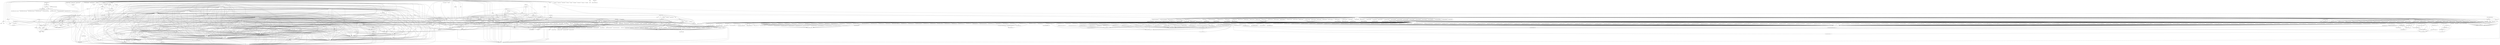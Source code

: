 digraph depends {
    node [shape=plaintext]
"angstrom-feed-configs" -> "opkg" [style=dotted]
"angstrom-packagegroup-boot" -> "angstrom-version"
"angstrom-packagegroup-boot" -> "packagegroup-boot"
"avahi-daemon" -> "base-files"
"avahi-daemon" -> "base-passwd"
"avahi-daemon" -> "libavahi-common3"
"avahi-daemon" -> "libavahi-core7"
"avahi-daemon" -> "libcap2"
"avahi-daemon" -> "libdaemon0"
"avahi-daemon" -> "libdbus-1-3"
"avahi-daemon" -> "libexpat1"
"avahi-daemon" -> "libnss-mdns" [style=dotted]
"avahi-daemon" -> "shadow"
"avahi-utils" -> "libavahi-client3"
"avahi-utils" -> "libavahi-common3"
"bash" -> "base-files"
"bash" -> "libtinfo5"
"bluez5" -> "libdbus-1-3"
"bluez5" -> "libglib-2.0-0"
"bluez5" -> "libreadline7"
"bluez5" -> "libudev1"
"busybox" -> "busybox-syslog" [style=dotted]
"busybox" -> "busybox-udhcpc" [style=dotted]
"ca-certificates" -> "openssl"
"coreutils" -> "libattr1"
"coreutils" -> "libcap2"
"coreutils" -> "libgmp10"
"cpufreq-tweaks" -> "cpufrequtils"
"curl" -> "libcurl4"
"curl" -> "libz1"
"dbus-1" -> "base-files"
"dbus-1" -> "base-passwd"
"dbus-1" -> "libdbus-1-3"
"dbus-1" -> "libexpat1"
"dbus-1" -> "libsystemd0"
"dbus-1" -> "libx11-6"
"dbus-1" -> "shadow"
"dracut" -> "bash"
"dracut" -> "busybox" [style=dotted]
"dracut" -> "coreutils" [style=dotted]
"dracut" -> "cpio"
"dracut" -> "findutils"
"dracut" -> "kernel-modules" [style=dotted]
"dracut" -> "ldd"
"dracut" -> "libkmod2"
"dracut" -> "systemd"
"dracut" -> "util-linux"
"dracut" -> "util-linux-blkid"
"dracut" -> "util-linux-getopt"
"e2fsprogs-e2fsck" -> "libblkid1"
"e2fsprogs-e2fsck" -> "libcom-err2"
"e2fsprogs-e2fsck" -> "libe2p2"
"e2fsprogs-e2fsck" -> "libext2fs2"
"e2fsprogs-e2fsck" -> "libuuid1"
"e2fsprogs-resize2fs" -> "libcom-err2"
"e2fsprogs-resize2fs" -> "libe2p2"
"e2fsprogs-resize2fs" -> "libext2fs2"
"fixmac" -> "ranpwd"
"glibc-gconv-ibm850" -> "glibc-gconv"
"glibc-gconv-unicode" -> "glibc-gconv"
"glibc-gconv-utf-32" -> "glibc-gconv"
"glibc-localedata-en-gb" -> "glibc-localedata-en-us"
"glibc-localedata-en-gb" -> "glibc-localedata-i18n"
"glibc-localedata-en-gb" -> "glibc-localedata-iso14651-t1"
"glibc-localedata-en-gb" -> "glibc-localedata-translit-combining"
"glibc-localedata-en-us" -> "glibc-localedata-en-gb"
"glibc-localedata-en-us" -> "glibc-localedata-iso14651-t1"
"glibc-localedata-i18n" -> "glibc-localedata-iso14651-t1"
"glibc-localedata-i18n" -> "glibc-localedata-translit-neutral"
"glibc-localedata-iso14651-t1" -> "glibc-localedata-iso14651-t1-common"
"glibc-localedata-translit-neutral" -> "glibc-localedata-translit-circle"
"glibc-localedata-translit-neutral" -> "glibc-localedata-translit-cjk-compat"
"glibc-localedata-translit-neutral" -> "glibc-localedata-translit-compat"
"glibc-localedata-translit-neutral" -> "glibc-localedata-translit-font"
"glibc-localedata-translit-neutral" -> "glibc-localedata-translit-fraction"
"glibc-localedata-translit-neutral" -> "glibc-localedata-translit-narrow"
"glibc-localedata-translit-neutral" -> "glibc-localedata-translit-small"
"glibc-localedata-translit-neutral" -> "glibc-localedata-translit-wide"
"htop" -> "libncursesw5"
"htop" -> "libtinfo5"
"htop" -> "ncurses-terminfo"
"iptables" -> "kernel-module-iptable-filter" [style=dotted]
"iptables" -> "kernel-module-iptable-nat" [style=dotted]
"iptables" -> "kernel-module-ip-tables" [style=dotted]
"iptables" -> "kernel-module-ipt-masquerade" [style=dotted]
"iptables" -> "kernel-module-nf-conntrack-ipv4" [style=dotted]
"iptables" -> "kernel-module-nf-conntrack" [style=dotted]
"iptables" -> "kernel-module-nf-defrag-ipv4" [style=dotted]
"iptables" -> "kernel-module-nf-nat" [style=dotted]
"iptables" -> "kernel-module-x-tables" [style=dotted]
"iw" -> "libnl-3-200"
"iw" -> "libnl-genl-3-200"
"kernel-module-8021q-4.16.7" -> "kernel-module-garp-4.16.7"
"kernel-module-8021q-4.16.7" -> "kernel-module-mrp-4.16.7"
"kernel-module-adv7511-4.16.7" -> "kernel-module-cec-4.16.7"
"kernel-module-asix-4.16.7" -> "kernel-module-usbnet-4.16.7"
"kernel-module-authencesn-4.16.7" -> "kernel-module-authenc-4.16.7"
"kernel-module-ax88179-178a-4.16.7" -> "kernel-module-usbnet-4.16.7"
"kernel-module-bluetooth-4.16.7" -> "kernel-module-ecdh-generic-4.16.7"
"kernel-module-bluetooth-4.16.7" -> "kernel-module-rfkill-4.16.7"
"kernel-module-brcmfmac-4.16.7" -> "kernel-module-brcmutil-4.16.7"
"kernel-module-brcmfmac-4.16.7" -> "kernel-module-cfg80211-4.16.7"
"kernel-module-bridge-4.16.7" -> "kernel-module-ipv6-4.16.7"
"kernel-module-bridge-4.16.7" -> "kernel-module-llc-4.16.7"
"kernel-module-bridge-4.16.7" -> "kernel-module-stp-4.16.7"
"kernel-module-br-netfilter-4.16.7" -> "kernel-module-bridge-4.16.7"
"kernel-module-btrfs-4.16.7" -> "kernel-module-lzo-compress-4.16.7"
"kernel-module-btrfs-4.16.7" -> "kernel-module-raid6-pq-4.16.7"
"kernel-module-btrfs-4.16.7" -> "kernel-module-xor-4.16.7"
"kernel-module-btrfs-4.16.7" -> "kernel-module-zlib-deflate-4.16.7"
"kernel-module-btrfs-4.16.7" -> "kernel-module-zstd-compress-4.16.7"
"kernel-module-btrfs-4.16.7" -> "kernel-module-zstd-decompress-4.16.7"
"kernel-module-cdc-ether-4.16.7" -> "kernel-module-usbnet-4.16.7"
"kernel-module-cdc-ncm-4.16.7" -> "kernel-module-usbnet-4.16.7"
"kernel-module-cdc-subset-4.16.7" -> "kernel-module-usbnet-4.16.7"
"kernel-module-cfg80211-4.16.7" -> "kernel-module-rfkill-4.16.7"
"kernel-module-cuse-4.16.7" -> "kernel-module-fuse-4.16.7"
"kernel-module-dm9601-4.16.7" -> "kernel-module-usbnet-4.16.7"
"kernel-module-garp-4.16.7" -> "kernel-module-llc-4.16.7"
"kernel-module-garp-4.16.7" -> "kernel-module-stp-4.16.7"
"kernel-module-hci-uart-4.16.7" -> "kernel-module-bluetooth-4.16.7"
"kernel-module-hidp-4.16.7" -> "kernel-module-bluetooth-4.16.7"
"kernel-module-ip6table-filter-4.16.7" -> "kernel-module-ip6-tables-4.16.7"
"kernel-module-ip6table-filter-4.16.7" -> "kernel-module-x-tables-4.16.7"
"kernel-module-ip6table-mangle-4.16.7" -> "kernel-module-ip6-tables-4.16.7"
"kernel-module-ip6table-mangle-4.16.7" -> "kernel-module-ipv6-4.16.7"
"kernel-module-ip6table-mangle-4.16.7" -> "kernel-module-x-tables-4.16.7"
"kernel-module-ip6table-nat-4.16.7" -> "kernel-module-ip6-tables-4.16.7"
"kernel-module-ip6table-nat-4.16.7" -> "kernel-module-nf-nat-ipv6-4.16.7"
"kernel-module-ip6-tables-4.16.7" -> "kernel-module-x-tables-4.16.7"
"kernel-module-ip6t-masquerade-4.16.7" -> "kernel-module-nf-conntrack-4.16.7"
"kernel-module-ip6t-masquerade-4.16.7" -> "kernel-module-nf-nat-masquerade-ipv6-4.16.7"
"kernel-module-ip6t-masquerade-4.16.7" -> "kernel-module-x-tables-4.16.7"
"kernel-module-ip6t-reject-4.16.7" -> "kernel-module-nf-reject-ipv6-4.16.7"
"kernel-module-ip6t-reject-4.16.7" -> "kernel-module-x-tables-4.16.7"
"kernel-module-iptable-filter-4.16.7" -> "kernel-module-ip-tables-4.16.7"
"kernel-module-iptable-filter-4.16.7" -> "kernel-module-x-tables-4.16.7"
"kernel-module-iptable-mangle-4.16.7" -> "kernel-module-ip-tables-4.16.7"
"kernel-module-iptable-mangle-4.16.7" -> "kernel-module-x-tables-4.16.7"
"kernel-module-iptable-nat-4.16.7" -> "kernel-module-ip-tables-4.16.7"
"kernel-module-iptable-nat-4.16.7" -> "kernel-module-nf-nat-ipv4-4.16.7"
"kernel-module-ip-tables-4.16.7" -> "kernel-module-x-tables-4.16.7"
"kernel-module-ipt-masquerade-4.16.7" -> "kernel-module-nf-conntrack-4.16.7"
"kernel-module-ipt-masquerade-4.16.7" -> "kernel-module-nf-nat-masquerade-ipv4-4.16.7"
"kernel-module-ipt-masquerade-4.16.7" -> "kernel-module-x-tables-4.16.7"
"kernel-module-ipt-reject-4.16.7" -> "kernel-module-nf-reject-ipv4-4.16.7"
"kernel-module-ipt-reject-4.16.7" -> "kernel-module-x-tables-4.16.7"
"kernel-module-ir-jvc-decoder-4.16.7" -> "kernel-module-rc-core-4.16.7"
"kernel-module-ir-kbd-i2c-4.16.7" -> "kernel-module-rc-core-4.16.7"
"kernel-module-ir-mce-kbd-decoder-4.16.7" -> "kernel-module-rc-core-4.16.7"
"kernel-module-ir-nec-decoder-4.16.7" -> "kernel-module-rc-core-4.16.7"
"kernel-module-ir-rc5-decoder-4.16.7" -> "kernel-module-rc-core-4.16.7"
"kernel-module-ir-rc6-decoder-4.16.7" -> "kernel-module-rc-core-4.16.7"
"kernel-module-ir-sanyo-decoder-4.16.7" -> "kernel-module-rc-core-4.16.7"
"kernel-module-ir-sharp-decoder-4.16.7" -> "kernel-module-rc-core-4.16.7"
"kernel-module-ir-sony-decoder-4.16.7" -> "kernel-module-rc-core-4.16.7"
"kernel-module-ir-xmp-decoder-4.16.7" -> "kernel-module-rc-core-4.16.7"
"kernel-module-mac80211-4.16.7" -> "kernel-module-cfg80211-4.16.7"
"kernel-module-macvtap-4.16.7" -> "kernel-module-macvlan-4.16.7"
"kernel-module-macvtap-4.16.7" -> "kernel-module-tap-4.16.7"
"kernel-module-mcs7830-4.16.7" -> "kernel-module-usbnet-4.16.7"
"kernel-module-meson-ir-4.16.7" -> "kernel-module-rc-core-4.16.7"
"kernel-module-meson-rng-4.16.7" -> "kernel-module-rng-core-4.16.7"
"kernel-module-meson-vdec-4.16.7" -> "kernel-module-v4l2-mem2mem-4.16.7"
"kernel-module-meson-vdec-4.16.7" -> "kernel-module-videobuf2-common-4.16.7"
"kernel-module-meson-vdec-4.16.7" -> "kernel-module-videobuf2-dma-contig-4.16.7"
"kernel-module-meson-vdec-4.16.7" -> "kernel-module-videobuf2-v4l2-4.16.7"
"kernel-module-meson-vdec-4.16.7" -> "kernel-module-videodev-4.16.7"
"kernel-module-net1080-4.16.7" -> "kernel-module-usbnet-4.16.7"
"kernel-module-nf-conntrack-4.16.7" -> "kernel-module-libcrc32c-4.16.7"
"kernel-module-nf-conntrack-ipv4-4.16.7" -> "kernel-module-nf-conntrack-4.16.7"
"kernel-module-nf-conntrack-ipv4-4.16.7" -> "kernel-module-nf-defrag-ipv4-4.16.7"
"kernel-module-nf-conntrack-ipv6-4.16.7" -> "kernel-module-ipv6-4.16.7"
"kernel-module-nf-conntrack-ipv6-4.16.7" -> "kernel-module-nf-conntrack-4.16.7"
"kernel-module-nf-conntrack-ipv6-4.16.7" -> "kernel-module-nf-defrag-ipv6-4.16.7"
"kernel-module-nf-defrag-ipv6-4.16.7" -> "kernel-module-ipv6-4.16.7"
"kernel-module-nf-log-ipv4-4.16.7" -> "kernel-module-nf-log-common-4.16.7"
"kernel-module-nf-log-ipv6-4.16.7" -> "kernel-module-nf-log-common-4.16.7"
"kernel-module-nf-nat-4.16.7" -> "kernel-module-libcrc32c-4.16.7"
"kernel-module-nf-nat-4.16.7" -> "kernel-module-nf-conntrack-4.16.7"
"kernel-module-nf-nat-ipv4-4.16.7" -> "kernel-module-nf-conntrack-4.16.7"
"kernel-module-nf-nat-ipv4-4.16.7" -> "kernel-module-nf-nat-4.16.7"
"kernel-module-nf-nat-ipv6-4.16.7" -> "kernel-module-ipv6-4.16.7"
"kernel-module-nf-nat-ipv6-4.16.7" -> "kernel-module-nf-conntrack-4.16.7"
"kernel-module-nf-nat-ipv6-4.16.7" -> "kernel-module-nf-nat-4.16.7"
"kernel-module-nf-nat-masquerade-ipv4-4.16.7" -> "kernel-module-nf-conntrack-4.16.7"
"kernel-module-nf-nat-masquerade-ipv4-4.16.7" -> "kernel-module-nf-nat-4.16.7"
"kernel-module-nf-nat-masquerade-ipv6-4.16.7" -> "kernel-module-ipv6-4.16.7"
"kernel-module-nf-nat-masquerade-ipv6-4.16.7" -> "kernel-module-nf-conntrack-4.16.7"
"kernel-module-nf-nat-masquerade-ipv6-4.16.7" -> "kernel-module-nf-nat-4.16.7"
"kernel-module-nf-reject-ipv6-4.16.7" -> "kernel-module-ipv6-4.16.7"
"kernel-module-p8022-4.16.7" -> "kernel-module-llc-4.16.7"
"kernel-module-plusb-4.16.7" -> "kernel-module-usbnet-4.16.7"
"kernel-module-psnap-4.16.7" -> "kernel-module-llc-4.16.7"
"kernel-module-rc-adstech-dvb-t-pci-4.16.7" -> "kernel-module-rc-core-4.16.7"
"kernel-module-rc-alink-dtu-m-4.16.7" -> "kernel-module-rc-core-4.16.7"
"kernel-module-rc-anysee-4.16.7" -> "kernel-module-rc-core-4.16.7"
"kernel-module-rc-apac-viewcomp-4.16.7" -> "kernel-module-rc-core-4.16.7"
"kernel-module-rc-astrometa-t2hybrid-4.16.7" -> "kernel-module-rc-core-4.16.7"
"kernel-module-rc-asus-pc39-4.16.7" -> "kernel-module-rc-core-4.16.7"
"kernel-module-rc-asus-ps3-100-4.16.7" -> "kernel-module-rc-core-4.16.7"
"kernel-module-rc-ati-tv-wonder-hd-600-4.16.7" -> "kernel-module-rc-core-4.16.7"
"kernel-module-rc-ati-x10-4.16.7" -> "kernel-module-rc-core-4.16.7"
"kernel-module-rc-avermedia-4.16.7" -> "kernel-module-rc-core-4.16.7"
"kernel-module-rc-avermedia-a16d-4.16.7" -> "kernel-module-rc-core-4.16.7"
"kernel-module-rc-avermedia-cardbus-4.16.7" -> "kernel-module-rc-core-4.16.7"
"kernel-module-rc-avermedia-dvbt-4.16.7" -> "kernel-module-rc-core-4.16.7"
"kernel-module-rc-avermedia-m135a-4.16.7" -> "kernel-module-rc-core-4.16.7"
"kernel-module-rc-avermedia-m733a-rm-k6-4.16.7" -> "kernel-module-rc-core-4.16.7"
"kernel-module-rc-avermedia-rm-ks-4.16.7" -> "kernel-module-rc-core-4.16.7"
"kernel-module-rc-avertv-303-4.16.7" -> "kernel-module-rc-core-4.16.7"
"kernel-module-rc-azurewave-ad-tu700-4.16.7" -> "kernel-module-rc-core-4.16.7"
"kernel-module-rc-behold-4.16.7" -> "kernel-module-rc-core-4.16.7"
"kernel-module-rc-behold-columbus-4.16.7" -> "kernel-module-rc-core-4.16.7"
"kernel-module-rc-budget-ci-old-4.16.7" -> "kernel-module-rc-core-4.16.7"
"kernel-module-rc-cec-4.16.7" -> "kernel-module-rc-core-4.16.7"
"kernel-module-rc-cinergy-1400-4.16.7" -> "kernel-module-rc-core-4.16.7"
"kernel-module-rc-cinergy-4.16.7" -> "kernel-module-rc-core-4.16.7"
"kernel-module-rc-d680-dmb-4.16.7" -> "kernel-module-rc-core-4.16.7"
"kernel-module-rc-delock-61959-4.16.7" -> "kernel-module-rc-core-4.16.7"
"kernel-module-rc-dib0700-nec-4.16.7" -> "kernel-module-rc-core-4.16.7"
"kernel-module-rc-dib0700-rc5-4.16.7" -> "kernel-module-rc-core-4.16.7"
"kernel-module-rc-digitalnow-tinytwin-4.16.7" -> "kernel-module-rc-core-4.16.7"
"kernel-module-rc-digittrade-4.16.7" -> "kernel-module-rc-core-4.16.7"
"kernel-module-rc-dm1105-nec-4.16.7" -> "kernel-module-rc-core-4.16.7"
"kernel-module-rc-dntv-live-dvb-t-4.16.7" -> "kernel-module-rc-core-4.16.7"
"kernel-module-rc-dntv-live-dvbt-pro-4.16.7" -> "kernel-module-rc-core-4.16.7"
"kernel-module-rc-dtt200u-4.16.7" -> "kernel-module-rc-core-4.16.7"
"kernel-module-rc-dvbsky-4.16.7" -> "kernel-module-rc-core-4.16.7"
"kernel-module-rc-dvico-mce-4.16.7" -> "kernel-module-rc-core-4.16.7"
"kernel-module-rc-dvico-portable-4.16.7" -> "kernel-module-rc-core-4.16.7"
"kernel-module-rc-em-terratec-4.16.7" -> "kernel-module-rc-core-4.16.7"
"kernel-module-rc-encore-enltv2-4.16.7" -> "kernel-module-rc-core-4.16.7"
"kernel-module-rc-encore-enltv-4.16.7" -> "kernel-module-rc-core-4.16.7"
"kernel-module-rc-encore-enltv-fm53-4.16.7" -> "kernel-module-rc-core-4.16.7"
"kernel-module-rc-evga-indtube-4.16.7" -> "kernel-module-rc-core-4.16.7"
"kernel-module-rc-eztv-4.16.7" -> "kernel-module-rc-core-4.16.7"
"kernel-module-rc-flydvb-4.16.7" -> "kernel-module-rc-core-4.16.7"
"kernel-module-rc-flyvideo-4.16.7" -> "kernel-module-rc-core-4.16.7"
"kernel-module-rc-fusionhdtv-mce-4.16.7" -> "kernel-module-rc-core-4.16.7"
"kernel-module-rc-gadmei-rm008z-4.16.7" -> "kernel-module-rc-core-4.16.7"
"kernel-module-rc-geekbox-4.16.7" -> "kernel-module-rc-core-4.16.7"
"kernel-module-rc-genius-tvgo-a11mce-4.16.7" -> "kernel-module-rc-core-4.16.7"
"kernel-module-rc-gotview7135-4.16.7" -> "kernel-module-rc-core-4.16.7"
"kernel-module-rc-hauppauge-4.16.7" -> "kernel-module-rc-core-4.16.7"
"kernel-module-rc-hisi-poplar-4.16.7" -> "kernel-module-rc-core-4.16.7"
"kernel-module-rc-hisi-tv-demo-4.16.7" -> "kernel-module-rc-core-4.16.7"
"kernel-module-rc-imon-mce-4.16.7" -> "kernel-module-rc-core-4.16.7"
"kernel-module-rc-imon-pad-4.16.7" -> "kernel-module-rc-core-4.16.7"
"kernel-module-rc-iodata-bctv7e-4.16.7" -> "kernel-module-rc-core-4.16.7"
"kernel-module-rc-it913x-v1-4.16.7" -> "kernel-module-rc-core-4.16.7"
"kernel-module-rc-it913x-v2-4.16.7" -> "kernel-module-rc-core-4.16.7"
"kernel-module-rc-kaiomy-4.16.7" -> "kernel-module-rc-core-4.16.7"
"kernel-module-rc-kworld-315u-4.16.7" -> "kernel-module-rc-core-4.16.7"
"kernel-module-rc-kworld-pc150u-4.16.7" -> "kernel-module-rc-core-4.16.7"
"kernel-module-rc-kworld-plus-tv-analog-4.16.7" -> "kernel-module-rc-core-4.16.7"
"kernel-module-rc-leadtek-y04g0051-4.16.7" -> "kernel-module-rc-core-4.16.7"
"kernel-module-rc-lme2510-4.16.7" -> "kernel-module-rc-core-4.16.7"
"kernel-module-rc-manli-4.16.7" -> "kernel-module-rc-core-4.16.7"
"kernel-module-rc-medion-x10-4.16.7" -> "kernel-module-rc-core-4.16.7"
"kernel-module-rc-medion-x10-digitainer-4.16.7" -> "kernel-module-rc-core-4.16.7"
"kernel-module-rc-medion-x10-or2x-4.16.7" -> "kernel-module-rc-core-4.16.7"
"kernel-module-rc-msi-digivox-ii-4.16.7" -> "kernel-module-rc-core-4.16.7"
"kernel-module-rc-msi-digivox-iii-4.16.7" -> "kernel-module-rc-core-4.16.7"
"kernel-module-rc-msi-tvanywhere-4.16.7" -> "kernel-module-rc-core-4.16.7"
"kernel-module-rc-msi-tvanywhere-plus-4.16.7" -> "kernel-module-rc-core-4.16.7"
"kernel-module-rc-nebula-4.16.7" -> "kernel-module-rc-core-4.16.7"
"kernel-module-rc-nec-terratec-cinergy-xs-4.16.7" -> "kernel-module-rc-core-4.16.7"
"kernel-module-rc-norwood-4.16.7" -> "kernel-module-rc-core-4.16.7"
"kernel-module-rc-npgtech-4.16.7" -> "kernel-module-rc-core-4.16.7"
"kernel-module-rc-pctv-sedna-4.16.7" -> "kernel-module-rc-core-4.16.7"
"kernel-module-rc-pinnacle-color-4.16.7" -> "kernel-module-rc-core-4.16.7"
"kernel-module-rc-pinnacle-grey-4.16.7" -> "kernel-module-rc-core-4.16.7"
"kernel-module-rc-pinnacle-pctv-hd-4.16.7" -> "kernel-module-rc-core-4.16.7"
"kernel-module-rc-pixelview-002t-4.16.7" -> "kernel-module-rc-core-4.16.7"
"kernel-module-rc-pixelview-4.16.7" -> "kernel-module-rc-core-4.16.7"
"kernel-module-rc-pixelview-mk12-4.16.7" -> "kernel-module-rc-core-4.16.7"
"kernel-module-rc-pixelview-new-4.16.7" -> "kernel-module-rc-core-4.16.7"
"kernel-module-rc-powercolor-real-angel-4.16.7" -> "kernel-module-rc-core-4.16.7"
"kernel-module-rc-proteus-2309-4.16.7" -> "kernel-module-rc-core-4.16.7"
"kernel-module-rc-purpletv-4.16.7" -> "kernel-module-rc-core-4.16.7"
"kernel-module-rc-pv951-4.16.7" -> "kernel-module-rc-core-4.16.7"
"kernel-module-rc-rc6-mce-4.16.7" -> "kernel-module-rc-core-4.16.7"
"kernel-module-rc-real-audio-220-32-keys-4.16.7" -> "kernel-module-rc-core-4.16.7"
"kernel-module-rc-reddo-4.16.7" -> "kernel-module-rc-core-4.16.7"
"kernel-module-rc-snapstream-firefly-4.16.7" -> "kernel-module-rc-core-4.16.7"
"kernel-module-rc-streamzap-4.16.7" -> "kernel-module-rc-core-4.16.7"
"kernel-module-rc-su3000-4.16.7" -> "kernel-module-rc-core-4.16.7"
"kernel-module-rc-tango-4.16.7" -> "kernel-module-rc-core-4.16.7"
"kernel-module-rc-tbs-nec-4.16.7" -> "kernel-module-rc-core-4.16.7"
"kernel-module-rc-technisat-ts35-4.16.7" -> "kernel-module-rc-core-4.16.7"
"kernel-module-rc-technisat-usb2-4.16.7" -> "kernel-module-rc-core-4.16.7"
"kernel-module-rc-terratec-cinergy-c-pci-4.16.7" -> "kernel-module-rc-core-4.16.7"
"kernel-module-rc-terratec-cinergy-s2-hd-4.16.7" -> "kernel-module-rc-core-4.16.7"
"kernel-module-rc-terratec-cinergy-xs-4.16.7" -> "kernel-module-rc-core-4.16.7"
"kernel-module-rc-terratec-slim-2-4.16.7" -> "kernel-module-rc-core-4.16.7"
"kernel-module-rc-terratec-slim-4.16.7" -> "kernel-module-rc-core-4.16.7"
"kernel-module-rc-tevii-nec-4.16.7" -> "kernel-module-rc-core-4.16.7"
"kernel-module-rc-tivo-4.16.7" -> "kernel-module-rc-core-4.16.7"
"kernel-module-rc-total-media-in-hand-02-4.16.7" -> "kernel-module-rc-core-4.16.7"
"kernel-module-rc-total-media-in-hand-4.16.7" -> "kernel-module-rc-core-4.16.7"
"kernel-module-rc-trekstor-4.16.7" -> "kernel-module-rc-core-4.16.7"
"kernel-module-rc-tt-1500-4.16.7" -> "kernel-module-rc-core-4.16.7"
"kernel-module-rc-twinhan1027-4.16.7" -> "kernel-module-rc-core-4.16.7"
"kernel-module-rc-twinhan-dtv-cab-ci-4.16.7" -> "kernel-module-rc-core-4.16.7"
"kernel-module-rc-videomate-m1f-4.16.7" -> "kernel-module-rc-core-4.16.7"
"kernel-module-rc-videomate-s350-4.16.7" -> "kernel-module-rc-core-4.16.7"
"kernel-module-rc-videomate-tv-pvr-4.16.7" -> "kernel-module-rc-core-4.16.7"
"kernel-module-rc-winfast-4.16.7" -> "kernel-module-rc-core-4.16.7"
"kernel-module-rc-winfast-usbii-deluxe-4.16.7" -> "kernel-module-rc-core-4.16.7"
"kernel-module-rc-zx-irdec-4.16.7" -> "kernel-module-rc-core-4.16.7"
"kernel-module-sit-4.16.7" -> "kernel-module-ip-tunnel-4.16.7"
"kernel-module-sit-4.16.7" -> "kernel-module-ipv6-4.16.7"
"kernel-module-sit-4.16.7" -> "kernel-module-tunnel4-4.16.7"
"kernel-modules" -> "kernel-module-8021q-4.16.7"
"kernel-modules" -> "kernel-module-adv7511-4.16.7"
"kernel-modules" -> "kernel-module-arc4-4.16.7"
"kernel-modules" -> "kernel-module-asix-4.16.7"
"kernel-modules" -> "kernel-module-at25-4.16.7"
"kernel-modules" -> "kernel-module-authenc-4.16.7"
"kernel-modules" -> "kernel-module-authencesn-4.16.7"
"kernel-modules" -> "kernel-module-ax88179-178a-4.16.7"
"kernel-modules" -> "kernel-module-bluetooth-4.16.7"
"kernel-modules" -> "kernel-module-brcmfmac-4.16.7"
"kernel-modules" -> "kernel-module-brcmutil-4.16.7"
"kernel-modules" -> "kernel-module-bridge-4.16.7"
"kernel-modules" -> "kernel-module-br-netfilter-4.16.7"
"kernel-modules" -> "kernel-module-btrfs-4.16.7"
"kernel-modules" -> "kernel-module-ccm-4.16.7"
"kernel-modules" -> "kernel-module-cdc-ether-4.16.7"
"kernel-modules" -> "kernel-module-cdc-ncm-4.16.7"
"kernel-modules" -> "kernel-module-cdc-subset-4.16.7"
"kernel-modules" -> "kernel-module-cec-4.16.7"
"kernel-modules" -> "kernel-module-cfg80211-4.16.7"
"kernel-modules" -> "kernel-module-ch7006-4.16.7"
"kernel-modules" -> "kernel-module-cmac-4.16.7"
"kernel-modules" -> "kernel-module-crypto-engine-4.16.7"
"kernel-modules" -> "kernel-module-ctr-4.16.7"
"kernel-modules" -> "kernel-module-cuse-4.16.7"
"kernel-modules" -> "kernel-module-dm9601-4.16.7"
"kernel-modules" -> "kernel-module-dvb-core-4.16.7"
"kernel-modules" -> "kernel-module-ecb-4.16.7"
"kernel-modules" -> "kernel-module-ecdh-generic-4.16.7"
"kernel-modules" -> "kernel-module-fuse-4.16.7"
"kernel-modules" -> "kernel-module-garp-4.16.7"
"kernel-modules" -> "kernel-module-gcm-4.16.7"
"kernel-modules" -> "kernel-module-ghash-generic-4.16.7"
"kernel-modules" -> "kernel-module-hci-uart-4.16.7"
"kernel-modules" -> "kernel-module-hidp-4.16.7"
"kernel-modules" -> "kernel-module-ina2xx-4.16.7"
"kernel-modules" -> "kernel-module-ip6table-filter-4.16.7"
"kernel-modules" -> "kernel-module-ip6table-mangle-4.16.7"
"kernel-modules" -> "kernel-module-ip6table-nat-4.16.7"
"kernel-modules" -> "kernel-module-ip6-tables-4.16.7"
"kernel-modules" -> "kernel-module-ip6t-masquerade-4.16.7"
"kernel-modules" -> "kernel-module-ip6t-reject-4.16.7"
"kernel-modules" -> "kernel-module-iptable-filter-4.16.7"
"kernel-modules" -> "kernel-module-iptable-mangle-4.16.7"
"kernel-modules" -> "kernel-module-iptable-nat-4.16.7"
"kernel-modules" -> "kernel-module-ip-tables-4.16.7"
"kernel-modules" -> "kernel-module-ipt-masquerade-4.16.7"
"kernel-modules" -> "kernel-module-ipt-reject-4.16.7"
"kernel-modules" -> "kernel-module-ip-tunnel-4.16.7"
"kernel-modules" -> "kernel-module-ipv6-4.16.7"
"kernel-modules" -> "kernel-module-ir-jvc-decoder-4.16.7"
"kernel-modules" -> "kernel-module-ir-kbd-i2c-4.16.7"
"kernel-modules" -> "kernel-module-ir-mce-kbd-decoder-4.16.7"
"kernel-modules" -> "kernel-module-ir-nec-decoder-4.16.7"
"kernel-modules" -> "kernel-module-ir-rc5-decoder-4.16.7"
"kernel-modules" -> "kernel-module-ir-rc6-decoder-4.16.7"
"kernel-modules" -> "kernel-module-ir-sanyo-decoder-4.16.7"
"kernel-modules" -> "kernel-module-ir-sharp-decoder-4.16.7"
"kernel-modules" -> "kernel-module-ir-sony-decoder-4.16.7"
"kernel-modules" -> "kernel-module-ir-xmp-decoder-4.16.7"
"kernel-modules" -> "kernel-module-libcrc32c-4.16.7"
"kernel-modules" -> "kernel-module-llc-4.16.7"
"kernel-modules" -> "kernel-module-lm90-4.16.7"
"kernel-modules" -> "kernel-module-lzo-compress-4.16.7"
"kernel-modules" -> "kernel-module-mac80211-4.16.7"
"kernel-modules" -> "kernel-module-macvlan-4.16.7"
"kernel-modules" -> "kernel-module-macvtap-4.16.7"
"kernel-modules" -> "kernel-module-mc44s803-4.16.7"
"kernel-modules" -> "kernel-module-mcs7830-4.16.7"
"kernel-modules" -> "kernel-module-media-4.16.7"
"kernel-modules" -> "kernel-module-meson-gxbb-wdt-4.16.7"
"kernel-modules" -> "kernel-module-meson-ir-4.16.7"
"kernel-modules" -> "kernel-module-meson-rng-4.16.7"
"kernel-modules" -> "kernel-module-meson-vdec-4.16.7"
"kernel-modules" -> "kernel-module-meson-wdt-4.16.7"
"kernel-modules" -> "kernel-module-mrp-4.16.7"
"kernel-modules" -> "kernel-module-mt20xx-4.16.7"
"kernel-modules" -> "kernel-module-nbd-4.16.7"
"kernel-modules" -> "kernel-module-net1080-4.16.7"
"kernel-modules" -> "kernel-module-nf-conntrack-4.16.7"
"kernel-modules" -> "kernel-module-nf-conntrack-ipv4-4.16.7"
"kernel-modules" -> "kernel-module-nf-conntrack-ipv6-4.16.7"
"kernel-modules" -> "kernel-module-nf-defrag-ipv4-4.16.7"
"kernel-modules" -> "kernel-module-nf-defrag-ipv6-4.16.7"
"kernel-modules" -> "kernel-module-nf-log-common-4.16.7"
"kernel-modules" -> "kernel-module-nf-log-ipv4-4.16.7"
"kernel-modules" -> "kernel-module-nf-log-ipv6-4.16.7"
"kernel-modules" -> "kernel-module-nf-nat-4.16.7"
"kernel-modules" -> "kernel-module-nf-nat-ipv4-4.16.7"
"kernel-modules" -> "kernel-module-nf-nat-ipv6-4.16.7"
"kernel-modules" -> "kernel-module-nf-nat-masquerade-ipv4-4.16.7"
"kernel-modules" -> "kernel-module-nf-nat-masquerade-ipv6-4.16.7"
"kernel-modules" -> "kernel-module-nf-reject-ipv4-4.16.7"
"kernel-modules" -> "kernel-module-nf-reject-ipv6-4.16.7"
"kernel-modules" -> "kernel-module-nfs-layout-flexfiles-4.16.7"
"kernel-modules" -> "kernel-module-overlay-4.16.7"
"kernel-modules" -> "kernel-module-p8022-4.16.7"
"kernel-modules" -> "kernel-module-pegasus-4.16.7"
"kernel-modules" -> "kernel-module-plusb-4.16.7"
"kernel-modules" -> "kernel-module-psnap-4.16.7"
"kernel-modules" -> "kernel-module-pwm-meson-4.16.7"
"kernel-modules" -> "kernel-module-r8152-4.16.7"
"kernel-modules" -> "kernel-module-raid6-pq-4.16.7"
"kernel-modules" -> "kernel-module-rc-adstech-dvb-t-pci-4.16.7"
"kernel-modules" -> "kernel-module-rc-alink-dtu-m-4.16.7"
"kernel-modules" -> "kernel-module-rc-anysee-4.16.7"
"kernel-modules" -> "kernel-module-rc-apac-viewcomp-4.16.7"
"kernel-modules" -> "kernel-module-rc-astrometa-t2hybrid-4.16.7"
"kernel-modules" -> "kernel-module-rc-asus-pc39-4.16.7"
"kernel-modules" -> "kernel-module-rc-asus-ps3-100-4.16.7"
"kernel-modules" -> "kernel-module-rc-ati-tv-wonder-hd-600-4.16.7"
"kernel-modules" -> "kernel-module-rc-ati-x10-4.16.7"
"kernel-modules" -> "kernel-module-rc-avermedia-4.16.7"
"kernel-modules" -> "kernel-module-rc-avermedia-a16d-4.16.7"
"kernel-modules" -> "kernel-module-rc-avermedia-cardbus-4.16.7"
"kernel-modules" -> "kernel-module-rc-avermedia-dvbt-4.16.7"
"kernel-modules" -> "kernel-module-rc-avermedia-m135a-4.16.7"
"kernel-modules" -> "kernel-module-rc-avermedia-m733a-rm-k6-4.16.7"
"kernel-modules" -> "kernel-module-rc-avermedia-rm-ks-4.16.7"
"kernel-modules" -> "kernel-module-rc-avertv-303-4.16.7"
"kernel-modules" -> "kernel-module-rc-azurewave-ad-tu700-4.16.7"
"kernel-modules" -> "kernel-module-rc-behold-4.16.7"
"kernel-modules" -> "kernel-module-rc-behold-columbus-4.16.7"
"kernel-modules" -> "kernel-module-rc-budget-ci-old-4.16.7"
"kernel-modules" -> "kernel-module-rc-cec-4.16.7"
"kernel-modules" -> "kernel-module-rc-cinergy-1400-4.16.7"
"kernel-modules" -> "kernel-module-rc-cinergy-4.16.7"
"kernel-modules" -> "kernel-module-rc-core-4.16.7"
"kernel-modules" -> "kernel-module-rc-d680-dmb-4.16.7"
"kernel-modules" -> "kernel-module-rc-delock-61959-4.16.7"
"kernel-modules" -> "kernel-module-rc-dib0700-nec-4.16.7"
"kernel-modules" -> "kernel-module-rc-dib0700-rc5-4.16.7"
"kernel-modules" -> "kernel-module-rc-digitalnow-tinytwin-4.16.7"
"kernel-modules" -> "kernel-module-rc-digittrade-4.16.7"
"kernel-modules" -> "kernel-module-rc-dm1105-nec-4.16.7"
"kernel-modules" -> "kernel-module-rc-dntv-live-dvb-t-4.16.7"
"kernel-modules" -> "kernel-module-rc-dntv-live-dvbt-pro-4.16.7"
"kernel-modules" -> "kernel-module-rc-dtt200u-4.16.7"
"kernel-modules" -> "kernel-module-rc-dvbsky-4.16.7"
"kernel-modules" -> "kernel-module-rc-dvico-mce-4.16.7"
"kernel-modules" -> "kernel-module-rc-dvico-portable-4.16.7"
"kernel-modules" -> "kernel-module-rc-em-terratec-4.16.7"
"kernel-modules" -> "kernel-module-rc-encore-enltv2-4.16.7"
"kernel-modules" -> "kernel-module-rc-encore-enltv-4.16.7"
"kernel-modules" -> "kernel-module-rc-encore-enltv-fm53-4.16.7"
"kernel-modules" -> "kernel-module-rc-evga-indtube-4.16.7"
"kernel-modules" -> "kernel-module-rc-eztv-4.16.7"
"kernel-modules" -> "kernel-module-rc-flydvb-4.16.7"
"kernel-modules" -> "kernel-module-rc-flyvideo-4.16.7"
"kernel-modules" -> "kernel-module-rc-fusionhdtv-mce-4.16.7"
"kernel-modules" -> "kernel-module-rc-gadmei-rm008z-4.16.7"
"kernel-modules" -> "kernel-module-rc-geekbox-4.16.7"
"kernel-modules" -> "kernel-module-rc-genius-tvgo-a11mce-4.16.7"
"kernel-modules" -> "kernel-module-rc-gotview7135-4.16.7"
"kernel-modules" -> "kernel-module-rc-hauppauge-4.16.7"
"kernel-modules" -> "kernel-module-rc-hisi-poplar-4.16.7"
"kernel-modules" -> "kernel-module-rc-hisi-tv-demo-4.16.7"
"kernel-modules" -> "kernel-module-rc-imon-mce-4.16.7"
"kernel-modules" -> "kernel-module-rc-imon-pad-4.16.7"
"kernel-modules" -> "kernel-module-rc-iodata-bctv7e-4.16.7"
"kernel-modules" -> "kernel-module-rc-it913x-v1-4.16.7"
"kernel-modules" -> "kernel-module-rc-it913x-v2-4.16.7"
"kernel-modules" -> "kernel-module-rc-kaiomy-4.16.7"
"kernel-modules" -> "kernel-module-rc-kworld-315u-4.16.7"
"kernel-modules" -> "kernel-module-rc-kworld-pc150u-4.16.7"
"kernel-modules" -> "kernel-module-rc-kworld-plus-tv-analog-4.16.7"
"kernel-modules" -> "kernel-module-rc-leadtek-y04g0051-4.16.7"
"kernel-modules" -> "kernel-module-rc-lme2510-4.16.7"
"kernel-modules" -> "kernel-module-rc-manli-4.16.7"
"kernel-modules" -> "kernel-module-rc-medion-x10-4.16.7"
"kernel-modules" -> "kernel-module-rc-medion-x10-digitainer-4.16.7"
"kernel-modules" -> "kernel-module-rc-medion-x10-or2x-4.16.7"
"kernel-modules" -> "kernel-module-rc-msi-digivox-ii-4.16.7"
"kernel-modules" -> "kernel-module-rc-msi-digivox-iii-4.16.7"
"kernel-modules" -> "kernel-module-rc-msi-tvanywhere-4.16.7"
"kernel-modules" -> "kernel-module-rc-msi-tvanywhere-plus-4.16.7"
"kernel-modules" -> "kernel-module-rc-nebula-4.16.7"
"kernel-modules" -> "kernel-module-rc-nec-terratec-cinergy-xs-4.16.7"
"kernel-modules" -> "kernel-module-rc-norwood-4.16.7"
"kernel-modules" -> "kernel-module-rc-npgtech-4.16.7"
"kernel-modules" -> "kernel-module-rc-pctv-sedna-4.16.7"
"kernel-modules" -> "kernel-module-rc-pinnacle-color-4.16.7"
"kernel-modules" -> "kernel-module-rc-pinnacle-grey-4.16.7"
"kernel-modules" -> "kernel-module-rc-pinnacle-pctv-hd-4.16.7"
"kernel-modules" -> "kernel-module-rc-pixelview-002t-4.16.7"
"kernel-modules" -> "kernel-module-rc-pixelview-4.16.7"
"kernel-modules" -> "kernel-module-rc-pixelview-mk12-4.16.7"
"kernel-modules" -> "kernel-module-rc-pixelview-new-4.16.7"
"kernel-modules" -> "kernel-module-rc-powercolor-real-angel-4.16.7"
"kernel-modules" -> "kernel-module-rc-proteus-2309-4.16.7"
"kernel-modules" -> "kernel-module-rc-purpletv-4.16.7"
"kernel-modules" -> "kernel-module-rc-pv951-4.16.7"
"kernel-modules" -> "kernel-module-rc-rc6-mce-4.16.7"
"kernel-modules" -> "kernel-module-rc-real-audio-220-32-keys-4.16.7"
"kernel-modules" -> "kernel-module-rc-reddo-4.16.7"
"kernel-modules" -> "kernel-module-rc-snapstream-firefly-4.16.7"
"kernel-modules" -> "kernel-module-rc-streamzap-4.16.7"
"kernel-modules" -> "kernel-module-rc-su3000-4.16.7"
"kernel-modules" -> "kernel-module-rc-tango-4.16.7"
"kernel-modules" -> "kernel-module-rc-tbs-nec-4.16.7"
"kernel-modules" -> "kernel-module-rc-technisat-ts35-4.16.7"
"kernel-modules" -> "kernel-module-rc-technisat-usb2-4.16.7"
"kernel-modules" -> "kernel-module-rc-terratec-cinergy-c-pci-4.16.7"
"kernel-modules" -> "kernel-module-rc-terratec-cinergy-s2-hd-4.16.7"
"kernel-modules" -> "kernel-module-rc-terratec-cinergy-xs-4.16.7"
"kernel-modules" -> "kernel-module-rc-terratec-slim-2-4.16.7"
"kernel-modules" -> "kernel-module-rc-terratec-slim-4.16.7"
"kernel-modules" -> "kernel-module-rc-tevii-nec-4.16.7"
"kernel-modules" -> "kernel-module-rc-tivo-4.16.7"
"kernel-modules" -> "kernel-module-rc-total-media-in-hand-02-4.16.7"
"kernel-modules" -> "kernel-module-rc-total-media-in-hand-4.16.7"
"kernel-modules" -> "kernel-module-rc-trekstor-4.16.7"
"kernel-modules" -> "kernel-module-rc-tt-1500-4.16.7"
"kernel-modules" -> "kernel-module-rc-twinhan1027-4.16.7"
"kernel-modules" -> "kernel-module-rc-twinhan-dtv-cab-ci-4.16.7"
"kernel-modules" -> "kernel-module-rc-videomate-m1f-4.16.7"
"kernel-modules" -> "kernel-module-rc-videomate-s350-4.16.7"
"kernel-modules" -> "kernel-module-rc-videomate-tv-pvr-4.16.7"
"kernel-modules" -> "kernel-module-rc-winfast-4.16.7"
"kernel-modules" -> "kernel-module-rc-winfast-usbii-deluxe-4.16.7"
"kernel-modules" -> "kernel-module-rc-zx-irdec-4.16.7"
"kernel-modules" -> "kernel-module-realtek-4.16.7"
"kernel-modules" -> "kernel-module-rfkill-4.16.7"
"kernel-modules" -> "kernel-module-rng-core-4.16.7"
"kernel-modules" -> "kernel-module-rtc-rk808-4.16.7"
"kernel-modules" -> "kernel-module-rtl8150-4.16.7"
"kernel-modules" -> "kernel-module-seqiv-4.16.7"
"kernel-modules" -> "kernel-module-sil164-4.16.7"
"kernel-modules" -> "kernel-module-sit-4.16.7"
"kernel-modules" -> "kernel-module-smsc75xx-4.16.7"
"kernel-modules" -> "kernel-module-smsc95xx-4.16.7"
"kernel-modules" -> "kernel-module-spidev-4.16.7"
"kernel-modules" -> "kernel-module-spi-meson-spifc-4.16.7"
"kernel-modules" -> "kernel-module-sr9800-4.16.7"
"kernel-modules" -> "kernel-module-stp-4.16.7"
"kernel-modules" -> "kernel-module-tap-4.16.7"
"kernel-modules" -> "kernel-module-tda18271-4.16.7"
"kernel-modules" -> "kernel-module-tda827x-4.16.7"
"kernel-modules" -> "kernel-module-tda8290-4.16.7"
"kernel-modules" -> "kernel-module-tda9887-4.16.7"
"kernel-modules" -> "kernel-module-tuner-simple-4.16.7"
"kernel-modules" -> "kernel-module-tuner-types-4.16.7"
"kernel-modules" -> "kernel-module-tuner-xc2028-4.16.7"
"kernel-modules" -> "kernel-module-tunnel4-4.16.7"
"kernel-modules" -> "kernel-module-usbnet-4.16.7"
"kernel-modules" -> "kernel-module-v4l2-common-4.16.7"
"kernel-modules" -> "kernel-module-v4l2-dv-timings-4.16.7"
"kernel-modules" -> "kernel-module-v4l2-mem2mem-4.16.7"
"kernel-modules" -> "kernel-module-veth-4.16.7"
"kernel-modules" -> "kernel-module-videobuf2-common-4.16.7"
"kernel-modules" -> "kernel-module-videobuf2-dma-contig-4.16.7"
"kernel-modules" -> "kernel-module-videobuf2-memops-4.16.7"
"kernel-modules" -> "kernel-module-videobuf2-v4l2-4.16.7"
"kernel-modules" -> "kernel-module-videodev-4.16.7"
"kernel-modules" -> "kernel-module-virtio-crypto-4.16.7"
"kernel-modules" -> "kernel-module-wl18xx-4.16.7"
"kernel-modules" -> "kernel-module-wlcore-4.16.7"
"kernel-modules" -> "kernel-module-wlcore-sdio-4.16.7"
"kernel-modules" -> "kernel-module-xc4000-4.16.7"
"kernel-modules" -> "kernel-module-xc5000-4.16.7"
"kernel-modules" -> "kernel-module-xen-privcmd-4.16.7"
"kernel-modules" -> "kernel-module-xfrm6-mode-beet-4.16.7"
"kernel-modules" -> "kernel-module-xfrm6-mode-transport-4.16.7"
"kernel-modules" -> "kernel-module-xfrm6-mode-tunnel-4.16.7"
"kernel-modules" -> "kernel-module-xor-4.16.7"
"kernel-modules" -> "kernel-module-x-tables-4.16.7"
"kernel-modules" -> "kernel-module-xt-addrtype-4.16.7"
"kernel-modules" -> "kernel-module-xt-checksum-4.16.7"
"kernel-modules" -> "kernel-module-xt-conntrack-4.16.7"
"kernel-modules" -> "kernel-module-xt-log-4.16.7"
"kernel-modules" -> "kernel-module-xt-nat-4.16.7"
"kernel-modules" -> "kernel-module-xt-tcpudp-4.16.7"
"kernel-modules" -> "kernel-module-xxhash-4.16.7"
"kernel-modules" -> "kernel-module-zaurus-4.16.7"
"kernel-modules" -> "kernel-module-zlib-deflate-4.16.7"
"kernel-modules" -> "kernel-module-zstd-compress-4.16.7"
"kernel-modules" -> "kernel-module-zstd-decompress-4.16.7"
"kernel-module-smsc75xx-4.16.7" -> "kernel-module-usbnet-4.16.7"
"kernel-module-smsc95xx-4.16.7" -> "kernel-module-usbnet-4.16.7"
"kernel-module-sr9800-4.16.7" -> "kernel-module-usbnet-4.16.7"
"kernel-module-stp-4.16.7" -> "kernel-module-llc-4.16.7"
"kernel-module-tuner-simple-4.16.7" -> "kernel-module-tuner-types-4.16.7"
"kernel-module-v4l2-common-4.16.7" -> "kernel-module-videodev-4.16.7"
"kernel-module-v4l2-mem2mem-4.16.7" -> "kernel-module-videobuf2-common-4.16.7"
"kernel-module-v4l2-mem2mem-4.16.7" -> "kernel-module-videobuf2-v4l2-4.16.7"
"kernel-module-v4l2-mem2mem-4.16.7" -> "kernel-module-videodev-4.16.7"
"kernel-module-videobuf2-common-4.16.7" -> "kernel-module-videodev-4.16.7"
"kernel-module-videobuf2-dma-contig-4.16.7" -> "kernel-module-videobuf2-memops-4.16.7"
"kernel-module-videobuf2-v4l2-4.16.7" -> "kernel-module-videobuf2-common-4.16.7"
"kernel-module-videobuf2-v4l2-4.16.7" -> "kernel-module-videodev-4.16.7"
"kernel-module-videodev-4.16.7" -> "kernel-module-media-4.16.7"
"kernel-module-virtio-crypto-4.16.7" -> "kernel-module-crypto-engine-4.16.7"
"kernel-module-wl18xx-4.16.7" -> "kernel-module-cfg80211-4.16.7"
"kernel-module-wl18xx-4.16.7" -> "kernel-module-mac80211-4.16.7"
"kernel-module-wl18xx-4.16.7" -> "kernel-module-wlcore-4.16.7"
"kernel-module-wlcore-4.16.7" -> "kernel-module-cfg80211-4.16.7"
"kernel-module-wlcore-4.16.7" -> "kernel-module-mac80211-4.16.7"
"kernel-module-xfrm6-mode-beet-4.16.7" -> "kernel-module-ipv6-4.16.7"
"kernel-module-xfrm6-mode-tunnel-4.16.7" -> "kernel-module-ipv6-4.16.7"
"kernel-module-xt-addrtype-4.16.7" -> "kernel-module-x-tables-4.16.7"
"kernel-module-xt-checksum-4.16.7" -> "kernel-module-x-tables-4.16.7"
"kernel-module-xt-conntrack-4.16.7" -> "kernel-module-nf-conntrack-4.16.7"
"kernel-module-xt-conntrack-4.16.7" -> "kernel-module-x-tables-4.16.7"
"kernel-module-xt-log-4.16.7" -> "kernel-module-x-tables-4.16.7"
"kernel-module-xt-nat-4.16.7" -> "kernel-module-nf-conntrack-4.16.7"
"kernel-module-xt-nat-4.16.7" -> "kernel-module-nf-nat-4.16.7"
"kernel-module-xt-nat-4.16.7" -> "kernel-module-x-tables-4.16.7"
"kernel-module-xt-tcpudp-4.16.7" -> "kernel-module-x-tables-4.16.7"
"kernel-module-zaurus-4.16.7" -> "kernel-module-cdc-ether-4.16.7"
"kernel-module-zaurus-4.16.7" -> "kernel-module-usbnet-4.16.7"
"kernel-module-zstd-compress-4.16.7" -> "kernel-module-xxhash-4.16.7"
"kernel-module-zstd-decompress-4.16.7" -> "kernel-module-xxhash-4.16.7"
"kmod" -> "libz1"
"kodi-addon-inputstream-adaptive" -> "libexpat1"
"kodi-addon-inputstream-adaptive" -> "libkodiplatform18.0"
"kodi-addon-inputstream-adaptive" -> "libstdc++6"
"kodi-addon-pvr-hts" -> "libkodiplatform18.0"
"kodi-addon-pvr-hts" -> "libstdc++6"
"kodi" -> "bluez5"
"kodi" -> "glibc-charmap-ibm850" [style=dotted]
"kodi" -> "glibc-charmap-utf-8" [style=dotted]
"kodi" -> "glibc-gconv-ibm850" [style=dotted]
"kodi" -> "glibc-gconv-unicode" [style=dotted]
"kodi" -> "glibc-gconv-utf-32" [style=dotted]
"kodi" -> "glibc-localedata-en-us" [style=dotted]
"kodi" -> "lcms"
"kodi" -> "libasound2"
"kodi" -> "libavahi-client3"
"kodi" -> "libavahi-common3"
"kodi" -> "libavcodec58"
"kodi" -> "libavfilter7"
"kodi" -> "libavformat58"
"kodi" -> "libavutil56"
"kodi" -> "libcap2"
"kodi" -> "libcdio16"
"kodi" -> "libcec" [style=dotted]
"kodi" -> "libcrypto1.0.2"
"kodi" -> "libcurl4"
"kodi" -> "libcurl4" [style=dotted]
"kodi" -> "libdbus-1-3"
"kodi" -> "libdrm2"
"kodi" -> "libegl-mesa"
"kodi" -> "libexpat1"
"kodi" -> "libfreetype6"
"kodi" -> "libfribidi0"
"kodi" -> "libgbm1"
"kodi" -> "libgles2-mesa"
"kodi" -> "libinput10"
"kodi" -> "libiso9660-10"
"kodi" -> "liblzo2-2"
"kodi" -> "libmicrohttpd12"
"kodi" -> "libnfs11.0.0" [style=dotted]
"kodi" -> "libpcre1"
"kodi" -> "libpcrecpp0"
"kodi" -> "libpostproc55"
"kodi" -> "libpulse0"
"kodi" -> "libpulse-mainloop-glib0"
"kodi" -> "libpulse-simple0"
"kodi" -> "libpython2.7-1.0"
"kodi" -> "libsmbclient0"
"kodi" -> "libsqlite3-0"
"kodi" -> "libssh"
"kodi" -> "libssl1.0.2"
"kodi" -> "libstdc++6"
"kodi" -> "libswresample3"
"kodi" -> "libswscale5"
"kodi" -> "libtag1"
"kodi" -> "libtinyxml2.6.2"
"kodi" -> "libudev1"
"kodi" -> "libuuid1"
"kodi" -> "libxkbcommon"
"kodi" -> "libxml2"
"kodi" -> "libxslt"
"kodi" -> "libz1"
"kodi" -> "python-compression" [style=dotted]
"kodi" -> "python-ctypes" [style=dotted]
"kodi" -> "python-difflib" [style=dotted]
"kodi" -> "python-html" [style=dotted]
"kodi" -> "python-json" [style=dotted]
"kodi" -> "python-lang" [style=dotted]
"kodi" -> "python-netclient" [style=dotted]
"kodi" -> "python-re" [style=dotted]
"kodi" -> "python-shell" [style=dotted]
"kodi" -> "python-sqlite3" [style=dotted]
"kodi" -> "python" [style=dotted]
"kodi" -> "python-xmlrpc" [style=dotted]
"kodi" -> "python-zlib" [style=dotted]
"kodi" -> "tzdata-africa" [style=dotted]
"kodi" -> "tzdata-americas" [style=dotted]
"kodi" -> "tzdata-antarctica" [style=dotted]
"kodi" -> "tzdata-arctic" [style=dotted]
"kodi" -> "tzdata-asia" [style=dotted]
"kodi" -> "tzdata-atlantic" [style=dotted]
"kodi" -> "tzdata-australia" [style=dotted]
"kodi" -> "tzdata-europe" [style=dotted]
"kodi" -> "tzdata-pacific" [style=dotted]
"lcms" -> "libjpeg62"
"lcms" -> "libtiff5"
"less" -> "libtinfo5"
"libacl1" -> "libattr1"
"libaddns-samba4" -> "libgenrand-samba4"
"libaddns-samba4" -> "libgssapi-krb5-2"
"libaddns-samba4" -> "libndr0"
"libaddns-samba4" -> "libsamba-debug-samba4"
"libaddns-samba4" -> "libsamba-errors1"
"libaddns-samba4" -> "libsamba-util0"
"libaddns-samba4" -> "libtalloc"
"libaddns-samba4" -> "samba-common"
"libarchive" -> "libbz2-1"
"libarchive" -> "liblzma5"
"libarchive" -> "liblzo2-2"
"libarchive" -> "libxml2"
"libarchive" -> "libz1"
"libasn1util-samba4" -> "libsamba-debug-samba4"
"libasn1util-samba4" -> "libsamba-util0"
"libasn1util-samba4" -> "libtalloc"
"libasn1util-samba4" -> "samba-common"
"libasound2" -> "alsa-conf"
"libauthkrb5-samba4" -> "libauth-sam-reply-samba4"
"libauthkrb5-samba4" -> "libcom-err2"
"libauthkrb5-samba4" -> "libgssapi-krb5-2"
"libauthkrb5-samba4" -> "libk5crypto3"
"libauthkrb5-samba4" -> "libkrb5-3"
"libauthkrb5-samba4" -> "libkrb5samba-samba4"
"libauthkrb5-samba4" -> "libndr0"
"libauthkrb5-samba4" -> "libndr-krb5pac0"
"libauthkrb5-samba4" -> "libsamba-debug-samba4"
"libauthkrb5-samba4" -> "libsamba-errors1"
"libauthkrb5-samba4" -> "libsamba-sockets-samba4"
"libauthkrb5-samba4" -> "libsamba-util0"
"libauthkrb5-samba4" -> "libtalloc"
"libauthkrb5-samba4" -> "libtevent0"
"libauthkrb5-samba4" -> "libtevent-util0"
"libauthkrb5-samba4" -> "samba-common"
"libauth-sam-reply-samba4" -> "libsamba-debug-samba4"
"libauth-sam-reply-samba4" -> "libsamba-security-samba4"
"libauth-sam-reply-samba4" -> "libsamba-util0"
"libauth-sam-reply-samba4" -> "libtalloc"
"libauth-sam-reply-samba4" -> "samba-common"
"libavahi-client3" -> "libavahi-common3"
"libavahi-client3" -> "libdbus-1-3"
"libavahi-core7" -> "libavahi-common3"
"libavcodec58" -> "libavutil56"
"libavcodec58" -> "liblzma5"
"libavcodec58" -> "libswresample3"
"libavcodec58" -> "libtheora"
"libavcodec58" -> "libx264-148"
"libavcodec58" -> "libz1"
"libavfilter7" -> "libavcodec58"
"libavfilter7" -> "libavformat58"
"libavfilter7" -> "libavutil56"
"libavfilter7" -> "libpostproc55"
"libavfilter7" -> "libswresample3"
"libavfilter7" -> "libswscale5"
"libavformat58" -> "libavcodec58"
"libavformat58" -> "libavutil56"
"libavformat58" -> "libbz2-1"
"libavformat58" -> "libz1"
"libblkid1" -> "libuuid1"
"libcec" -> "kernel-module-cdc-acm" [style=dotted]
"libcec" -> "libncurses5"
"libcec" -> "libstdc++6"
"libcec" -> "libtinfo5"
"libcec" -> "libudev1"
"libcec" -> "libx11-6"
"libcec" -> "libxrandr2"
"libcharset3-samba4" -> "libsamba3-util-samba4"
"libcharset3-samba4" -> "libsamba-util0"
"libcharset3-samba4" -> "libtalloc"
"libcharset3-samba4" -> "samba-common"
"libcliauth-samba4" -> "libasn1util-samba4"
"libcliauth-samba4" -> "libbsd0"
"libcliauth-samba4" -> "libdbwrap-samba4"
"libcliauth-samba4" -> "libgenrand-samba4"
"libcliauth-samba4" -> "libndr0"
"libcliauth-samba4" -> "libndr-samba-samba4"
"libcliauth-samba4" -> "libsamba-debug-samba4"
"libcliauth-samba4" -> "libsamba-errors1"
"libcliauth-samba4" -> "libsamba-hostconfig0"
"libcliauth-samba4" -> "libsamba-security-samba4"
"libcliauth-samba4" -> "libsamba-util0"
"libcliauth-samba4" -> "libtalloc"
"libcliauth-samba4" -> "libtdb1"
"libcliauth-samba4" -> "libutil-tdb-samba4"
"libcliauth-samba4" -> "samba-common"
"libcli-cldap-samba4" -> "libasn1util-samba4"
"libcli-cldap-samba4" -> "libcli-ldap-common-samba4"
"libcli-cldap-samba4" -> "libldb"
"libcli-cldap-samba4" -> "libndr0"
"libcli-cldap-samba4" -> "libndr-nbt0"
"libcli-cldap-samba4" -> "libsamba-debug-samba4"
"libcli-cldap-samba4" -> "libsamba-errors1"
"libcli-cldap-samba4" -> "libsamba-security-samba4"
"libcli-cldap-samba4" -> "libsamba-sockets-samba4"
"libcli-cldap-samba4" -> "libsamba-util0"
"libcli-cldap-samba4" -> "libtalloc"
"libcli-cldap-samba4" -> "libtevent0"
"libcli-cldap-samba4" -> "libtevent-util0"
"libcli-cldap-samba4" -> "samba-common"
"libcli-ldap-common-samba4" -> "libasn1util-samba4"
"libcli-ldap-common-samba4" -> "libldb"
"libcli-ldap-common-samba4" -> "libndr0"
"libcli-ldap-common-samba4" -> "libsamba-debug-samba4"
"libcli-ldap-common-samba4" -> "libsamba-errors1"
"libcli-ldap-common-samba4" -> "libsamba-security-samba4"
"libcli-ldap-common-samba4" -> "libsamba-util0"
"libcli-ldap-common-samba4" -> "libtalloc"
"libcli-ldap-common-samba4" -> "samba-common"
"libcli-nbt-samba4" -> "libndr0"
"libcli-nbt-samba4" -> "libndr-nbt0"
"libcli-nbt-samba4" -> "libsamba-debug-samba4"
"libcli-nbt-samba4" -> "libsamba-errors1"
"libcli-nbt-samba4" -> "libsamba-sockets-samba4"
"libcli-nbt-samba4" -> "libsamba-util0"
"libcli-nbt-samba4" -> "libtalloc"
"libcli-nbt-samba4" -> "libtevent0"
"libcli-nbt-samba4" -> "libtevent-util0"
"libcli-nbt-samba4" -> "samba-common"
"libcli-smb-common-samba4" -> "libbsd0"
"libcli-smb-common-samba4" -> "libgenrand-samba4"
"libcli-smb-common-samba4" -> "libgensec-samba4"
"libcli-smb-common-samba4" -> "libiov-buf-samba4"
"libcli-smb-common-samba4" -> "libndr0"
"libcli-smb-common-samba4" -> "libsamba-debug-samba4"
"libcli-smb-common-samba4" -> "libsamba-errors1"
"libcli-smb-common-samba4" -> "libsamba-sockets-samba4"
"libcli-smb-common-samba4" -> "libsamba-util0"
"libcli-smb-common-samba4" -> "libsmb-transport-samba4"
"libcli-smb-common-samba4" -> "libtalloc"
"libcli-smb-common-samba4" -> "libtevent0"
"libcli-smb-common-samba4" -> "libtevent-util0"
"libcli-smb-common-samba4" -> "samba-common"
"libcrypto1.0.2" -> "openssl-conf" [style=dotted]
"libcurl4" -> "ca-certificates" [style=dotted]
"libcurl4" -> "libcrypto1.0.2"
"libcurl4" -> "libgnutls30"
"libcurl4" -> "libssl1.0.2"
"libcurl4" -> "libz1"
"libcurl4" -> "nettle"
"libdbus-1-3" -> "dbus-1" [style=dotted]
"libdbus-1-3" -> "libsystemd0"
"libdbwrap-samba4" -> "libsamba-debug-samba4"
"libdbwrap-samba4" -> "libsamba-errors1"
"libdbwrap-samba4" -> "libsamba-hostconfig0"
"libdbwrap-samba4" -> "libsamba-util0"
"libdbwrap-samba4" -> "libtalloc"
"libdbwrap-samba4" -> "libtdb1"
"libdbwrap-samba4" -> "libtdb-wrap-samba4"
"libdbwrap-samba4" -> "libutil-tdb-samba4"
"libdbwrap-samba4" -> "samba-common"
"libdcerpc-binding0" -> "libgensec-samba4"
"libdcerpc-binding0" -> "libndr0"
"libdcerpc-binding0" -> "libsamba-debug-samba4"
"libdcerpc-binding0" -> "libsamba-errors1"
"libdcerpc-binding0" -> "libsamba-sockets-samba4"
"libdcerpc-binding0" -> "libsamba-util0"
"libdcerpc-binding0" -> "libtalloc"
"libdcerpc-binding0" -> "libtevent0"
"libdcerpc-binding0" -> "libtevent-util0"
"libdcerpc-binding0" -> "samba-common"
"libdcerpc-samba-samba4" -> "libdcerpc-binding0"
"libdcerpc-samba-samba4" -> "libndr0"
"libdcerpc-samba-samba4" -> "libndr-samba-samba4"
"libdcerpc-samba-samba4" -> "libndr-standard0"
"libdcerpc-samba-samba4" -> "libtalloc"
"libdcerpc-samba-samba4" -> "libtevent0"
"libdcerpc-samba-samba4" -> "libtevent-util0"
"libdcerpc-samba-samba4" -> "samba-common"
"libdrm-freedreno1" -> "libdrm2"
"libegl-mesa" -> "libdrm2"
"libegl-mesa" -> "libexpat1"
"libegl-mesa" -> "libgbm1"
"libegl-mesa" -> "libx11-6"
"libegl-mesa" -> "libx11-xcb1"
"libegl-mesa" -> "libxcb1"
"libegl-mesa" -> "libxcb-dri2-0"
"libegl-mesa" -> "libxcb-xfixes0"
"libegl-mesa" -> "libz1"
"libegl-mesa" -> "mesa-megadriver" [style=dotted]
"libegl-mesa" -> "wayland"
"libext2fs2" -> "libblkid1"
"libext2fs2" -> "libcom-err2"
"libfdisk1" -> "libblkid1"
"libfdisk1" -> "libuuid1"
"libflac8" -> "libogg0"
"libflag-mapping-samba4" -> "libsamba-debug-samba4"
"libflag-mapping-samba4" -> "samba-common"
"libfreetype6" -> "libz1"
"libfribidi0" -> "libglib-2.0-0"
"libgbm1" -> "libdrm2"
"libgbm1" -> "libexpat1"
"libgbm1" -> "wayland"
"libgcrypt" -> "libcap2"
"libgcrypt" -> "libgpg-error0"
"libgenrand-samba4" -> "libsocket-blocking-samba4"
"libgenrand-samba4" -> "libsys-rw-samba4"
"libgenrand-samba4" -> "samba-common"
"libgensec-samba4" -> "libasn1util-samba4"
"libgensec-samba4" -> "libauthkrb5-samba4"
"libgensec-samba4" -> "libbsd0"
"libgensec-samba4" -> "libcliauth-samba4"
"libgensec-samba4" -> "libcom-err2"
"libgensec-samba4" -> "libgenrand-samba4"
"libgensec-samba4" -> "libgssapi-krb5-2"
"libgensec-samba4" -> "libkrb5samba-samba4"
"libgensec-samba4" -> "libndr0"
"libgensec-samba4" -> "libndr-samba-samba4"
"libgensec-samba4" -> "libsamba-credentials0"
"libgensec-samba4" -> "libsamba-debug-samba4"
"libgensec-samba4" -> "libsamba-errors1"
"libgensec-samba4" -> "libsamba-hostconfig0"
"libgensec-samba4" -> "libsamba-modules-samba4"
"libgensec-samba4" -> "libsamba-security-samba4"
"libgensec-samba4" -> "libsamba-sockets-samba4"
"libgensec-samba4" -> "libsamba-util0"
"libgensec-samba4" -> "libsamdb0"
"libgensec-samba4" -> "libtalloc"
"libgensec-samba4" -> "libtevent0"
"libgensec-samba4" -> "libtevent-util0"
"libgensec-samba4" -> "libtime-basic-samba4"
"libgensec-samba4" -> "libwbclient0"
"libgensec-samba4" -> "samba-common"
"libgles2-mesa" -> "libdrm2"
"libgles2-mesa" -> "libglapi0"
"libgles2-mesa" -> "mesa-megadriver" [style=dotted]
"libglib-2.0-0" -> "libffi6"
"libglib-2.0-0" -> "libmount1"
"libglib-2.0-0" -> "libpcre1"
"libglib-2.0-0" -> "libz1"
"libglib-2.0-0" -> "shared-mime-info" [style=dotted]
"libgnutls30" -> "libgmp10"
"libgnutls30" -> "libidn11"
"libgnutls30" -> "libunistring2"
"libgnutls30" -> "libz1"
"libgnutls30" -> "nettle"
"libgse-samba4" -> "libaddns-samba4"
"libgse-samba4" -> "libauthkrb5-samba4"
"libgse-samba4" -> "libbsd0"
"libgse-samba4" -> "libcharset3-samba4"
"libgse-samba4" -> "libcli-cldap-samba4"
"libgse-samba4" -> "libcli-nbt-samba4"
"libgse-samba4" -> "libcom-err2"
"libgse-samba4" -> "libgenrand-samba4"
"libgse-samba4" -> "libgensec-samba4"
"libgse-samba4" -> "libgssapi-krb5-2"
"libgse-samba4" -> "libkrb5-3"
"libgse-samba4" -> "libkrb5samba-samba4"
"libgse-samba4" -> "libldap-2.4-2"
"libgse-samba4" -> "libsamba3-util-samba4"
"libgse-samba4" -> "libsamba-credentials0"
"libgse-samba4" -> "libsamba-debug-samba4"
"libgse-samba4" -> "libsamba-errors1"
"libgse-samba4" -> "libsamba-sockets-samba4"
"libgse-samba4" -> "libsamba-util0"
"libgse-samba4" -> "libsecrets3-samba4"
"libgse-samba4" -> "libsmbconf0"
"libgse-samba4" -> "libtalloc"
"libgse-samba4" -> "libtevent0"
"libgse-samba4" -> "libtevent-util0"
"libgse-samba4" -> "samba-common"
"libgssapi-krb5-2" -> "libcom-err2"
"libgssapi-krb5-2" -> "libk5crypto3"
"libgssapi-krb5-2" -> "libkrb5-3"
"libgssapi-krb5-2" -> "libkrb5support0"
"libinput10" -> "libevdev"
"libinput10" -> "libudev1"
"libinput10" -> "mtdev"
"libinterfaces-samba4" -> "libbsd0"
"libinterfaces-samba4" -> "libsamba-debug-samba4"
"libinterfaces-samba4" -> "libtalloc"
"libinterfaces-samba4" -> "samba-common"
"libiov-buf-samba4" -> "samba-common"
"libiso9660-10" -> "libcdio16"
"libk5crypto3" -> "libkrb5support0"
"libkmod2" -> "libz1"
"libkodiplatform18.0" -> "libstdc++6"
"libkodiplatform18.0" -> "libtinyxml2.6.2"
"libkrb5-3" -> "libcom-err2"
"libkrb5-3" -> "libk5crypto3"
"libkrb5-3" -> "libkrb5support0"
"libkrb5samba-samba4" -> "libcom-err2"
"libkrb5samba-samba4" -> "libgssapi-krb5-2"
"libkrb5samba-samba4" -> "libk5crypto3"
"libkrb5samba-samba4" -> "libkrb5-3"
"libkrb5samba-samba4" -> "libsamba-debug-samba4"
"libkrb5samba-samba4" -> "libsamba-util0"
"libkrb5samba-samba4" -> "libtalloc"
"libkrb5samba-samba4" -> "samba-common"
"libldap-2.4-2" -> "libgcrypt"
"libldap-2.4-2" -> "libgnutls30"
"libldb" -> "libpopt0"
"libldb" -> "libtalloc"
"libldb" -> "libtdb1"
"libldb" -> "libtevent0"
"libldbsamba-samba4" -> "libasn1util-samba4"
"libldbsamba-samba4" -> "libldb"
"libldbsamba-samba4" -> "libndr0"
"libldbsamba-samba4" -> "libndr-samba-samba4"
"libldbsamba-samba4" -> "libndr-standard0"
"libldbsamba-samba4" -> "libsamba-debug-samba4"
"libldbsamba-samba4" -> "libsamba-errors1"
"libldbsamba-samba4" -> "libsamba-hostconfig0"
"libldbsamba-samba4" -> "libsamba-security-samba4"
"libldbsamba-samba4" -> "libsamba-util0"
"libldbsamba-samba4" -> "libsamdb-common-samba4"
"libldbsamba-samba4" -> "libtalloc"
"libldbsamba-samba4" -> "libtdb1"
"libldbsamba-samba4" -> "samba-common"
"liblibcli-lsa3-samba4" -> "libdcerpc-samba-samba4"
"liblibcli-lsa3-samba4" -> "libsamba-debug-samba4"
"liblibcli-lsa3-samba4" -> "libsamba-errors1"
"liblibcli-lsa3-samba4" -> "libsamba-security-samba4"
"liblibcli-lsa3-samba4" -> "libsamba-util0"
"liblibcli-lsa3-samba4" -> "libtalloc"
"liblibcli-lsa3-samba4" -> "samba-common"
"liblibsmb-samba4" -> "libasn1util-samba4"
"liblibsmb-samba4" -> "libbsd0"
"liblibsmb-samba4" -> "libcharset3-samba4"
"liblibsmb-samba4" -> "libcliauth-samba4"
"liblibsmb-samba4" -> "libcli-cldap-samba4"
"liblibsmb-samba4" -> "libcli-smb-common-samba4"
"liblibsmb-samba4" -> "libcom-err2"
"liblibsmb-samba4" -> "libgenrand-samba4"
"liblibsmb-samba4" -> "libgensec-samba4"
"liblibsmb-samba4" -> "libgse-samba4"
"liblibsmb-samba4" -> "libndr0"
"liblibsmb-samba4" -> "libndr-nbt0"
"liblibsmb-samba4" -> "libsamba3-util-samba4"
"liblibsmb-samba4" -> "libsamba-credentials0"
"liblibsmb-samba4" -> "libsamba-debug-samba4"
"liblibsmb-samba4" -> "libsamba-errors1"
"liblibsmb-samba4" -> "libsamba-hostconfig0"
"liblibsmb-samba4" -> "libsamba-security-samba4"
"liblibsmb-samba4" -> "libsamba-util0"
"liblibsmb-samba4" -> "libsmbconf0"
"liblibsmb-samba4" -> "libsmb-transport-samba4"
"liblibsmb-samba4" -> "libtalloc"
"liblibsmb-samba4" -> "libtevent0"
"liblibsmb-samba4" -> "libtevent-util0"
"liblibsmb-samba4" -> "libutil-cmdline-samba4"
"liblibsmb-samba4" -> "samba-common"
"libmessages-dgm-samba4" -> "libbsd0"
"libmessages-dgm-samba4" -> "libgenrand-samba4"
"libmessages-dgm-samba4" -> "libiov-buf-samba4"
"libmessages-dgm-samba4" -> "libmsghdr-samba4"
"libmessages-dgm-samba4" -> "libsamba-debug-samba4"
"libmessages-dgm-samba4" -> "libsocket-blocking-samba4"
"libmessages-dgm-samba4" -> "libtalloc"
"libmessages-dgm-samba4" -> "libtevent0"
"libmessages-dgm-samba4" -> "libtevent-util0"
"libmessages-dgm-samba4" -> "samba-common"
"libmessages-util-samba4" -> "libsamba-util0"
"libmessages-util-samba4" -> "samba-common"
"libmount1" -> "libblkid1"
"libmount1" -> "libuuid1"
"libmsghdr-samba4" -> "libiov-buf-samba4"
"libmsghdr-samba4" -> "samba-common"
"libmsrpc3-samba4" -> "libbsd0"
"libmsrpc3-samba4" -> "libcliauth-samba4"
"libmsrpc3-samba4" -> "libcli-smb-common-samba4"
"libmsrpc3-samba4" -> "libdbwrap-samba4"
"libmsrpc3-samba4" -> "libdcerpc-binding0"
"libmsrpc3-samba4" -> "libdcerpc-samba-samba4"
"libmsrpc3-samba4" -> "libgenrand-samba4"
"libmsrpc3-samba4" -> "libgensec-samba4"
"libmsrpc3-samba4" -> "libgse-samba4"
"libmsrpc3-samba4" -> "liblibsmb-samba4"
"libmsrpc3-samba4" -> "libndr0"
"libmsrpc3-samba4" -> "libndr-samba-samba4"
"libmsrpc3-samba4" -> "libndr-standard0"
"libmsrpc3-samba4" -> "libsamba3-util-samba4"
"libmsrpc3-samba4" -> "libsamba-credentials0"
"libmsrpc3-samba4" -> "libsamba-debug-samba4"
"libmsrpc3-samba4" -> "libsamba-errors1"
"libmsrpc3-samba4" -> "libsamba-hostconfig0"
"libmsrpc3-samba4" -> "libsamba-sockets-samba4"
"libmsrpc3-samba4" -> "libsamba-util0"
"libmsrpc3-samba4" -> "libsmbconf0"
"libmsrpc3-samba4" -> "libsocket-blocking-samba4"
"libmsrpc3-samba4" -> "libtalloc"
"libmsrpc3-samba4" -> "libtevent0"
"libmsrpc3-samba4" -> "libtevent-util0"
"libmsrpc3-samba4" -> "libutil-tdb-samba4"
"libmsrpc3-samba4" -> "samba-common"
"libncurses5" -> "libtinfo5"
"libncursesw5" -> "libtinfo5"
"libndr0" -> "libgenrand-samba4"
"libndr0" -> "libsamba-debug-samba4"
"libndr0" -> "libsamba-errors1"
"libndr0" -> "libsamba-util0"
"libndr0" -> "libtalloc"
"libndr0" -> "samba-common"
"libndr-krb5pac0" -> "libndr0"
"libndr-krb5pac0" -> "libndr-standard0"
"libndr-krb5pac0" -> "libsamba-security-samba4"
"libndr-krb5pac0" -> "libsamba-util0"
"libndr-krb5pac0" -> "libtalloc"
"libndr-krb5pac0" -> "samba-common"
"libndr-nbt0" -> "libndr0"
"libndr-nbt0" -> "libsamba-security-samba4"
"libndr-nbt0" -> "libsamba-util0"
"libndr-nbt0" -> "libtalloc"
"libndr-nbt0" -> "samba-common"
"libndr-samba-samba4" -> "libasn1util-samba4"
"libndr-samba-samba4" -> "libndr0"
"libndr-samba-samba4" -> "libndr-nbt0"
"libndr-samba-samba4" -> "libndr-standard0"
"libndr-samba-samba4" -> "libsamba-debug-samba4"
"libndr-samba-samba4" -> "libsamba-security-samba4"
"libndr-samba-samba4" -> "libsamba-util0"
"libndr-samba-samba4" -> "libtalloc"
"libndr-samba-samba4" -> "libz1"
"libndr-samba-samba4" -> "samba-common"
"libndr-standard0" -> "libndr0"
"libndr-standard0" -> "libsamba-security-samba4"
"libndr-standard0" -> "libsamba-util0"
"libndr-standard0" -> "libtalloc"
"libndr-standard0" -> "samba-common"
"libnl-genl-3-200" -> "libnl-3-200"
"libnss-mdns" -> "avahi-daemon"
"libopkg1" -> "libarchive"
"libopkg1" -> "libsolv0"
"libpam" -> "libpam-runtime-suffix" [style=dotted]
"libpam-runtime" -> "libpam-suffix"
"libpam-runtime" -> "pam-plugin-deny-suffix"
"libpam-runtime" -> "pam-plugin-permit-suffix"
"libpam-runtime" -> "pam-plugin-unix-suffix"
"libpam-runtime" -> "pam-plugin-warn-suffix"
"libpcrecpp0" -> "libpcre1"
"libpcrecpp0" -> "libstdc++6"
"libpostproc55" -> "libavutil56"
"libpulse0" -> "libcap2"
"libpulse0" -> "libdbus-1-3"
"libpulse0" -> "libice6"
"libpulse0" -> "libpulsecommon"
"libpulse0" -> "libsm6"
"libpulse0" -> "libsndfile1"
"libpulse0" -> "libsystemd0"
"libpulse0" -> "libx11-6"
"libpulse0" -> "libx11-xcb1"
"libpulse0" -> "libxcb1"
"libpulse0" -> "libxtst6"
"libpulsecommon" -> "libcap2"
"libpulsecommon" -> "libdbus-1-3"
"libpulsecommon" -> "libice6"
"libpulsecommon" -> "libsm6"
"libpulsecommon" -> "libsndfile1"
"libpulsecommon" -> "libsystemd0"
"libpulsecommon" -> "libx11-6"
"libpulsecommon" -> "libx11-xcb1"
"libpulsecommon" -> "libxcb1"
"libpulsecommon" -> "libxtst6"
"libpulse-mainloop-glib0" -> "libcap2"
"libpulse-mainloop-glib0" -> "libdbus-1-3"
"libpulse-mainloop-glib0" -> "libglib-2.0-0"
"libpulse-mainloop-glib0" -> "libice6"
"libpulse-mainloop-glib0" -> "libpulse0"
"libpulse-mainloop-glib0" -> "libpulsecommon"
"libpulse-mainloop-glib0" -> "libsm6"
"libpulse-mainloop-glib0" -> "libsndfile1"
"libpulse-mainloop-glib0" -> "libsystemd0"
"libpulse-mainloop-glib0" -> "libx11-6"
"libpulse-mainloop-glib0" -> "libx11-xcb1"
"libpulse-mainloop-glib0" -> "libxcb1"
"libpulse-mainloop-glib0" -> "libxtst6"
"libpulse-simple0" -> "libcap2"
"libpulse-simple0" -> "libdbus-1-3"
"libpulse-simple0" -> "libice6"
"libpulse-simple0" -> "libpulse0"
"libpulse-simple0" -> "libpulsecommon"
"libpulse-simple0" -> "libsm6"
"libpulse-simple0" -> "libsndfile1"
"libpulse-simple0" -> "libsystemd0"
"libpulse-simple0" -> "libx11-6"
"libpulse-simple0" -> "libx11-xcb1"
"libpulse-simple0" -> "libxcb1"
"libpulse-simple0" -> "libxtst6"
"libreadline7" -> "libtinfo5"
"libreplace-samba4" -> "samba-common"
"libsamba3-util-samba4" -> "libreplace-samba4"
"libsamba3-util-samba4" -> "libsamba-debug-samba4"
"libsamba3-util-samba4" -> "libsamba-util0"
"libsamba3-util-samba4" -> "libtalloc"
"libsamba3-util-samba4" -> "libutil-setid-samba4"
"libsamba3-util-samba4" -> "samba-common"
"libsamba-cluster-support-samba4" -> "libbsd0"
"libsamba-cluster-support-samba4" -> "libtalloc"
"libsamba-cluster-support-samba4" -> "libtdb1"
"libsamba-cluster-support-samba4" -> "libtevent0"
"libsamba-cluster-support-samba4" -> "samba-common"
"libsamba-credentials0" -> "libauthkrb5-samba4"
"libsamba-credentials0" -> "libbsd0"
"libsamba-credentials0" -> "libcliauth-samba4"
"libsamba-credentials0" -> "libcom-err2"
"libsamba-credentials0" -> "libdbwrap-samba4"
"libsamba-credentials0" -> "libgenrand-samba4"
"libsamba-credentials0" -> "libgssapi-krb5-2"
"libsamba-credentials0" -> "libkrb5-3"
"libsamba-credentials0" -> "libkrb5samba-samba4"
"libsamba-credentials0" -> "libldb"
"libsamba-credentials0" -> "libldbsamba-samba4"
"libsamba-credentials0" -> "libndr0"
"libsamba-credentials0" -> "libsamba-debug-samba4"
"libsamba-credentials0" -> "libsamba-errors1"
"libsamba-credentials0" -> "libsamba-hostconfig0"
"libsamba-credentials0" -> "libsamba-security-samba4"
"libsamba-credentials0" -> "libsamba-util0"
"libsamba-credentials0" -> "libsamdb-common-samba4"
"libsamba-credentials0" -> "libtalloc"
"libsamba-credentials0" -> "libutil-tdb-samba4"
"libsamba-credentials0" -> "samba-common"
"libsamba-debug-samba4" -> "libbsd0"
"libsamba-debug-samba4" -> "libsocket-blocking-samba4"
"libsamba-debug-samba4" -> "libsystemd0"
"libsamba-debug-samba4" -> "libtalloc"
"libsamba-debug-samba4" -> "libtime-basic-samba4"
"libsamba-debug-samba4" -> "samba-common"
"libsamba-errors1" -> "libtalloc"
"libsamba-errors1" -> "samba-common"
"libsamba-hostconfig0" -> "libsamba-debug-samba4"
"libsamba-hostconfig0" -> "libsamba-util0"
"libsamba-hostconfig0" -> "libserver-role-samba4"
"libsamba-hostconfig0" -> "libtalloc"
"libsamba-hostconfig0" -> "samba-common"
"libsamba-modules-samba4" -> "libsamba-debug-samba4"
"libsamba-modules-samba4" -> "libsamba-errors1"
"libsamba-modules-samba4" -> "libsamba-util0"
"libsamba-modules-samba4" -> "libtalloc"
"libsamba-modules-samba4" -> "samba-common"
"libsamba-security-samba4" -> "libbsd0"
"libsamba-security-samba4" -> "libndr0"
"libsamba-security-samba4" -> "libsamba-debug-samba4"
"libsamba-security-samba4" -> "libsamba-util0"
"libsamba-security-samba4" -> "libtalloc"
"libsamba-security-samba4" -> "samba-common"
"libsamba-sockets-samba4" -> "libbsd0"
"libsamba-sockets-samba4" -> "libinterfaces-samba4"
"libsamba-sockets-samba4" -> "libiov-buf-samba4"
"libsamba-sockets-samba4" -> "libndr-nbt0"
"libsamba-sockets-samba4" -> "libsamba-debug-samba4"
"libsamba-sockets-samba4" -> "libsamba-errors1"
"libsamba-sockets-samba4" -> "libsamba-util0"
"libsamba-sockets-samba4" -> "libsocket-blocking-samba4"
"libsamba-sockets-samba4" -> "libtalloc"
"libsamba-sockets-samba4" -> "libtevent0"
"libsamba-sockets-samba4" -> "samba-common"
"libsamba-util0" -> "libbsd0"
"libsamba-util0" -> "libgenrand-samba4"
"libsamba-util0" -> "libreplace-samba4"
"libsamba-util0" -> "libsamba-debug-samba4"
"libsamba-util0" -> "libsocket-blocking-samba4"
"libsamba-util0" -> "libsystemd0"
"libsamba-util0" -> "libtalloc"
"libsamba-util0" -> "libtevent0"
"libsamba-util0" -> "libtime-basic-samba4"
"libsamba-util0" -> "samba-common"
"libsamdb0" -> "libauthkrb5-samba4"
"libsamdb0" -> "libbsd0"
"libsamdb0" -> "libcliauth-samba4"
"libsamdb0" -> "libcli-ldap-common-samba4"
"libsamdb0" -> "libgenrand-samba4"
"libsamdb0" -> "libgssapi-krb5-2"
"libsamdb0" -> "libkrb5-3"
"libsamdb0" -> "libkrb5samba-samba4"
"libsamdb0" -> "libldb"
"libsamdb0" -> "libldbsamba-samba4"
"libsamdb0" -> "libndr0"
"libsamdb0" -> "libsamba-credentials0"
"libsamdb0" -> "libsamba-debug-samba4"
"libsamdb0" -> "libsamba-errors1"
"libsamdb0" -> "libsamba-hostconfig0"
"libsamdb0" -> "libsamba-security-samba4"
"libsamdb0" -> "libsamba-util0"
"libsamdb0" -> "libsamdb-common-samba4"
"libsamdb0" -> "libtalloc"
"libsamdb0" -> "samba-common"
"libsamdb-common-samba4" -> "libcli-ldap-common-samba4"
"libsamdb-common-samba4" -> "libflag-mapping-samba4"
"libsamdb-common-samba4" -> "libldb"
"libsamdb-common-samba4" -> "libndr0"
"libsamdb-common-samba4" -> "libndr-samba-samba4"
"libsamdb-common-samba4" -> "libsamba-debug-samba4"
"libsamdb-common-samba4" -> "libsamba-errors1"
"libsamdb-common-samba4" -> "libsamba-hostconfig0"
"libsamdb-common-samba4" -> "libsamba-security-samba4"
"libsamdb-common-samba4" -> "libsamba-sockets-samba4"
"libsamdb-common-samba4" -> "libsamba-util0"
"libsamdb-common-samba4" -> "libsocket-blocking-samba4"
"libsamdb-common-samba4" -> "libtalloc"
"libsamdb-common-samba4" -> "libtevent0"
"libsamdb-common-samba4" -> "libtevent-util0"
"libsamdb-common-samba4" -> "samba-common"
"libsecrets3-samba4" -> "libbsd0"
"libsecrets3-samba4" -> "libcliauth-samba4"
"libsecrets3-samba4" -> "libdbwrap-samba4"
"libsecrets3-samba4" -> "libgenrand-samba4"
"libsecrets3-samba4" -> "libkrb5-3"
"libsecrets3-samba4" -> "libkrb5samba-samba4"
"libsecrets3-samba4" -> "libndr0"
"libsecrets3-samba4" -> "libndr-standard0"
"libsecrets3-samba4" -> "libsamba3-util-samba4"
"libsecrets3-samba4" -> "libsamba-debug-samba4"
"libsecrets3-samba4" -> "libsamba-errors1"
"libsecrets3-samba4" -> "libsamba-security-samba4"
"libsecrets3-samba4" -> "libsamba-util0"
"libsecrets3-samba4" -> "libsmbconf0"
"libsecrets3-samba4" -> "libtalloc"
"libsecrets3-samba4" -> "libtime-basic-samba4"
"libsecrets3-samba4" -> "libutil-tdb-samba4"
"libsecrets3-samba4" -> "samba-common"
"libserver-id-db-samba4" -> "libsamba-util0"
"libserver-id-db-samba4" -> "libtalloc"
"libserver-id-db-samba4" -> "libtdb1"
"libserver-id-db-samba4" -> "libtdb-wrap-samba4"
"libserver-id-db-samba4" -> "libutil-tdb-samba4"
"libserver-id-db-samba4" -> "samba-common"
"libserver-role-samba4" -> "libsamba-debug-samba4"
"libserver-role-samba4" -> "samba-common"
"libsm6" -> "libice6"
"libsmbclient0" -> "libbsd0"
"libsmbclient0" -> "libcli-smb-common-samba4"
"libsmbclient0" -> "libdcerpc-samba-samba4"
"libsmbclient0" -> "libgse-samba4"
"libsmbclient0" -> "liblibcli-lsa3-samba4"
"libsmbclient0" -> "liblibsmb-samba4"
"libsmbclient0" -> "libmsrpc3-samba4"
"libsmbclient0" -> "libndr0"
"libsmbclient0" -> "libndr-standard0"
"libsmbclient0" -> "libsamba3-util-samba4"
"libsmbclient0" -> "libsamba-debug-samba4"
"libsmbclient0" -> "libsamba-errors1"
"libsmbclient0" -> "libsamba-security-samba4"
"libsmbclient0" -> "libsamba-util0"
"libsmbclient0" -> "libsecrets3-samba4"
"libsmbclient0" -> "libsmbconf0"
"libsmbclient0" -> "libtalloc"
"libsmbclient0" -> "libtevent0"
"libsmbclient0" -> "libtevent-util0"
"libsmbclient0" -> "libutil-cmdline-samba4"
"libsmbclient0" -> "samba-common"
"libsmbconf0" -> "libbsd0"
"libsmbconf0" -> "libcap2"
"libsmbconf0" -> "libcharset3-samba4"
"libsmbconf0" -> "libcli-smb-common-samba4"
"libsmbconf0" -> "libdbwrap-samba4"
"libsmbconf0" -> "libinterfaces-samba4"
"libsmbconf0" -> "libiov-buf-samba4"
"libsmbconf0" -> "libldap-2.4-2"
"libsmbconf0" -> "libmessages-dgm-samba4"
"libsmbconf0" -> "libmessages-util-samba4"
"libsmbconf0" -> "libndr0"
"libsmbconf0" -> "libndr-standard0"
"libsmbconf0" -> "libsamba3-util-samba4"
"libsmbconf0" -> "libsamba-cluster-support-samba4"
"libsmbconf0" -> "libsamba-debug-samba4"
"libsmbconf0" -> "libsamba-errors1"
"libsmbconf0" -> "libsamba-hostconfig0"
"libsmbconf0" -> "libsamba-security-samba4"
"libsmbconf0" -> "libsamba-sockets-samba4"
"libsmbconf0" -> "libsamba-util0"
"libsmbconf0" -> "libserver-id-db-samba4"
"libsmbconf0" -> "libserver-role-samba4"
"libsmbconf0" -> "libsmbd-shim-samba4"
"libsmbconf0" -> "libsmb-transport-samba4"
"libsmbconf0" -> "libsocket-blocking-samba4"
"libsmbconf0" -> "libsys-rw-samba4"
"libsmbconf0" -> "libtalloc"
"libsmbconf0" -> "libtalloc-report-samba4"
"libsmbconf0" -> "libtdb1"
"libsmbconf0" -> "libtdb-wrap-samba4"
"libsmbconf0" -> "libtevent0"
"libsmbconf0" -> "libtevent-util0"
"libsmbconf0" -> "libtime-basic-samba4"
"libsmbconf0" -> "libutil-reg-samba4"
"libsmbconf0" -> "libutil-setid-samba4"
"libsmbconf0" -> "libutil-tdb-samba4"
"libsmbconf0" -> "samba-common"
"libsmbd-shim-samba4" -> "samba-common"
"libsmb-transport-samba4" -> "libiov-buf-samba4"
"libsmb-transport-samba4" -> "libsocket-blocking-samba4"
"libsmb-transport-samba4" -> "libtalloc"
"libsmb-transport-samba4" -> "libtevent0"
"libsmb-transport-samba4" -> "libtevent-util0"
"libsmb-transport-samba4" -> "samba-common"
"libsndfile1" -> "libflac8"
"libsndfile1" -> "libogg0"
"libsndfile1" -> "libvorbis"
"libsocket-blocking-samba4" -> "samba-common"
"libssh" -> "libgcrypt"
"libssh" -> "libz1"
"libssl1.0.2" -> "libcrypto1.0.2"
"libswresample3" -> "libavutil56"
"libswscale5" -> "libavutil56"
"libsys-rw-samba4" -> "libiov-buf-samba4"
"libsys-rw-samba4" -> "samba-common"
"libsystemd0" -> "libcap2"
"libsystemd0" -> "lz4"
"libtag1" -> "libstdc++6"
"libtag1" -> "libz1"
"libtalloc" -> "libpython2.7-1.0"
"libtalloc-report-samba4" -> "libtalloc"
"libtalloc-report-samba4" -> "samba-common"
"libtdb-wrap-samba4" -> "libsamba-debug-samba4"
"libtdb-wrap-samba4" -> "libtalloc"
"libtdb-wrap-samba4" -> "libtdb1"
"libtdb-wrap-samba4" -> "samba-common"
"libtevent0" -> "libtalloc"
"libtevent-util0" -> "libsamba-errors1"
"libtevent-util0" -> "libtalloc"
"libtevent-util0" -> "libtevent0"
"libtevent-util0" -> "samba-common"
"libtheora" -> "libogg0"
"libtiff5" -> "libjpeg62"
"libtiff5" -> "liblzma5"
"libtiff5" -> "libz1"
"libtime-basic-samba4" -> "samba-common"
"libtinfo5" -> "ncurses-terminfo-base" [style=dotted]
"libtinyxml2.6.2" -> "libstdc++6"
"libudev1" -> "libcap2"
"libutil-cmdline-samba4" -> "libsamba-credentials0"
"libutil-cmdline-samba4" -> "libsamba-errors1"
"libutil-cmdline-samba4" -> "libsamba-hostconfig0"
"libutil-cmdline-samba4" -> "libsamba-util0"
"libutil-cmdline-samba4" -> "libsecrets3-samba4"
"libutil-cmdline-samba4" -> "libsmbconf0"
"libutil-cmdline-samba4" -> "libtalloc"
"libutil-cmdline-samba4" -> "samba-common"
"libutil-reg-samba4" -> "libndr0"
"libutil-reg-samba4" -> "libsamba-util0"
"libutil-reg-samba4" -> "samba-common"
"libutil-setid-samba4" -> "samba-common"
"libutil-tdb-samba4" -> "libtalloc"
"libutil-tdb-samba4" -> "libtdb1"
"libutil-tdb-samba4" -> "samba-common"
"libvorbis" -> "libogg0"
"libwbclient0" -> "libbsd0"
"libwbclient0" -> "libwinbind-client-samba4"
"libwbclient0" -> "samba-common"
"libwinbind-client-samba4" -> "libreplace-samba4"
"libwinbind-client-samba4" -> "samba-common"
"libx11-6" -> "libxcb1"
"libxcb1" -> "libxau6"
"libxcb1" -> "libxdmcp6"
"libxcb-dri2-0" -> "libxau6"
"libxcb-dri2-0" -> "libxcb1"
"libxcb-dri2-0" -> "libxdmcp6"
"libxcb-xfixes0" -> "libxau6"
"libxcb-xfixes0" -> "libxcb1"
"libxcb-xfixes0" -> "libxdmcp6"
"libxcb-xkb1" -> "libxau6"
"libxcb-xkb1" -> "libxcb1"
"libxcb-xkb1" -> "libxdmcp6"
"libxext6" -> "libx11-6"
"libxi6" -> "libx11-6"
"libxi6" -> "libxext6"
"libxkbcommon" -> "libxcb1"
"libxkbcommon" -> "libxcb-xkb1"
"libxml2" -> "libz1"
"libxrandr2" -> "libx11-6"
"libxrandr2" -> "libxext6"
"libxrandr2" -> "libxrender1"
"libxrender1" -> "libx11-6"
"libxslt" -> "libxml2"
"libxtst6" -> "libx11-6"
"libxtst6" -> "libxext6"
"libxtst6" -> "libxi6"
"linux-firmware-adsp-sst" -> "linux-firmware-adsp-sst-license"
"linux-firmware-ar3k" -> "linux-firmware-ar3k-license"
"linux-firmware-ar9170" -> "linux-firmware-atheros-license"
"linux-firmware-ath10k" -> "linux-firmware-ath10k-license"
"linux-firmware-ath6k" -> "linux-firmware-atheros-license"
"linux-firmware-ath9k" -> "linux-firmware-atheros-license"
"linux-firmware-bcm4329" -> "linux-firmware-broadcom-license"
"linux-firmware-bcm4330" -> "linux-firmware-broadcom-license"
"linux-firmware-bcm43340" -> "linux-firmware-broadcom-license"
"linux-firmware-bcm4334" -> "linux-firmware-broadcom-license"
"linux-firmware-bcm43362" -> "linux-firmware-broadcom-license"
"linux-firmware-bcm4339" -> "linux-firmware-broadcom-license"
"linux-firmware-bcm43430" -> "linux-firmware-broadcom-license"
"linux-firmware-bcm4354" -> "linux-firmware-broadcom-license"
"linux-firmware-bnx2-mips" -> "linux-firmware-whence-license"
"linux-firmware-carl9170" -> "linux-firmware-gplv2-license"
"linux-firmware-i915" -> "linux-firmware-i915-license"
"linux-firmware-ibt-11-5" -> "linux-firmware-ibt-license"
"linux-firmware-ibt-12-16" -> "linux-firmware-ibt-license"
"linux-firmware-ibt-hw-37-7" -> "linux-firmware-ibt-license"
"linux-firmware-ibt" -> "linux-firmware-ibt-11-5"
"linux-firmware-ibt" -> "linux-firmware-ibt-12-16"
"linux-firmware-ibt" -> "linux-firmware-ibt-hw-37-7"
"linux-firmware-ibt" -> "linux-firmware-ibt-hw-37-8"
"linux-firmware-ibt" -> "linux-firmware-ibt-license"
"linux-firmware-ibt" -> "linux-firmware-ibt-misc"
"linux-firmware-ibt-misc" -> "linux-firmware-ibt-license"
"linux-firmware-imx-sdma-imx6q" -> "linux-firmware-imx-sdma-license"
"linux-firmware-imx-sdma-imx7d" -> "linux-firmware-imx-sdma-license"
"linux-firmware-iwlwifi-135-6" -> "linux-firmware-iwlwifi-license"
"linux-firmware-iwlwifi-3160-10" -> "linux-firmware-iwlwifi-license"
"linux-firmware-iwlwifi-3160-12" -> "linux-firmware-iwlwifi-license"
"linux-firmware-iwlwifi-3160-13" -> "linux-firmware-iwlwifi-license"
"linux-firmware-iwlwifi-3160-16" -> "linux-firmware-iwlwifi-license"
"linux-firmware-iwlwifi-3160-17" -> "linux-firmware-iwlwifi-license"
"linux-firmware-iwlwifi-3160-7" -> "linux-firmware-iwlwifi-license"
"linux-firmware-iwlwifi-3160-8" -> "linux-firmware-iwlwifi-license"
"linux-firmware-iwlwifi-3160-9" -> "linux-firmware-iwlwifi-license"
"linux-firmware-iwlwifi-6000-4" -> "linux-firmware-iwlwifi-license"
"linux-firmware-iwlwifi-6000g2a-5" -> "linux-firmware-iwlwifi-license"
"linux-firmware-iwlwifi-6000g2a-6" -> "linux-firmware-iwlwifi-license"
"linux-firmware-iwlwifi-6000g2b-5" -> "linux-firmware-iwlwifi-license"
"linux-firmware-iwlwifi-6000g2b-6" -> "linux-firmware-iwlwifi-license"
"linux-firmware-iwlwifi-6050-4" -> "linux-firmware-iwlwifi-license"
"linux-firmware-iwlwifi-6050-5" -> "linux-firmware-iwlwifi-license"
"linux-firmware-iwlwifi-7260" -> "linux-firmware-iwlwifi-license"
"linux-firmware-iwlwifi-7265d" -> "linux-firmware-iwlwifi-7265"
"linux-firmware-iwlwifi-7265d" -> "linux-firmware-iwlwifi-license"
"linux-firmware-iwlwifi-7265" -> "linux-firmware-iwlwifi-license"
"linux-firmware-iwlwifi-8000c" -> "linux-firmware-iwlwifi-license"
"linux-firmware-iwlwifi-8265" -> "linux-firmware-iwlwifi-license"
"linux-firmware-iwlwifi" -> "linux-firmware-iwlwifi-135-6"
"linux-firmware-iwlwifi" -> "linux-firmware-iwlwifi-3160-10"
"linux-firmware-iwlwifi" -> "linux-firmware-iwlwifi-3160-12"
"linux-firmware-iwlwifi" -> "linux-firmware-iwlwifi-3160-13"
"linux-firmware-iwlwifi" -> "linux-firmware-iwlwifi-3160-16"
"linux-firmware-iwlwifi" -> "linux-firmware-iwlwifi-3160-17"
"linux-firmware-iwlwifi" -> "linux-firmware-iwlwifi-3160-7"
"linux-firmware-iwlwifi" -> "linux-firmware-iwlwifi-3160-8"
"linux-firmware-iwlwifi" -> "linux-firmware-iwlwifi-3160-9"
"linux-firmware-iwlwifi" -> "linux-firmware-iwlwifi-6000-4"
"linux-firmware-iwlwifi" -> "linux-firmware-iwlwifi-6000g2a-5"
"linux-firmware-iwlwifi" -> "linux-firmware-iwlwifi-6000g2a-6"
"linux-firmware-iwlwifi" -> "linux-firmware-iwlwifi-6000g2b-5"
"linux-firmware-iwlwifi" -> "linux-firmware-iwlwifi-6000g2b-6"
"linux-firmware-iwlwifi" -> "linux-firmware-iwlwifi-6050-4"
"linux-firmware-iwlwifi" -> "linux-firmware-iwlwifi-6050-5"
"linux-firmware-iwlwifi" -> "linux-firmware-iwlwifi-7260"
"linux-firmware-iwlwifi" -> "linux-firmware-iwlwifi-7265"
"linux-firmware-iwlwifi" -> "linux-firmware-iwlwifi-7265d"
"linux-firmware-iwlwifi" -> "linux-firmware-iwlwifi-8000c"
"linux-firmware-iwlwifi" -> "linux-firmware-iwlwifi-8265"
"linux-firmware-iwlwifi" -> "linux-firmware-iwlwifi-license"
"linux-firmware-iwlwifi" -> "linux-firmware-iwlwifi-misc"
"linux-firmware-iwlwifi-misc" -> "linux-firmware-iwlwifi-license"
"linux-firmware" -> "linux-firmware-adsp-sst"
"linux-firmware" -> "linux-firmware-adsp-sst-license"
"linux-firmware" -> "linux-firmware-ar3k"
"linux-firmware" -> "linux-firmware-ar3k-license"
"linux-firmware" -> "linux-firmware-ar9170"
"linux-firmware" -> "linux-firmware-ath10k"
"linux-firmware" -> "linux-firmware-ath10k-license"
"linux-firmware" -> "linux-firmware-ath6k"
"linux-firmware" -> "linux-firmware-ath9k"
"linux-firmware" -> "linux-firmware-atheros-license"
"linux-firmware" -> "linux-firmware-bcm4329"
"linux-firmware" -> "linux-firmware-bcm4330"
"linux-firmware" -> "linux-firmware-bcm4334"
"linux-firmware" -> "linux-firmware-bcm43340"
"linux-firmware" -> "linux-firmware-bcm43362"
"linux-firmware" -> "linux-firmware-bcm4339"
"linux-firmware" -> "linux-firmware-bcm43430"
"linux-firmware" -> "linux-firmware-bcm4354"
"linux-firmware" -> "linux-firmware-bnx2-mips"
"linux-firmware" -> "linux-firmware-broadcom-license"
"linux-firmware" -> "linux-firmware-carl9170"
"linux-firmware" -> "linux-firmware-gplv2-license"
"linux-firmware" -> "linux-firmware-i915"
"linux-firmware" -> "linux-firmware-i915-license"
"linux-firmware" -> "linux-firmware-ibt"
"linux-firmware" -> "linux-firmware-ibt-11-5"
"linux-firmware" -> "linux-firmware-ibt-12-16"
"linux-firmware" -> "linux-firmware-ibt-hw-37-7"
"linux-firmware" -> "linux-firmware-ibt-hw-37-8"
"linux-firmware" -> "linux-firmware-ibt-license"
"linux-firmware" -> "linux-firmware-ibt-misc"
"linux-firmware" -> "linux-firmware-imx-sdma-imx6q"
"linux-firmware" -> "linux-firmware-imx-sdma-imx7d"
"linux-firmware" -> "linux-firmware-imx-sdma-license"
"linux-firmware" -> "linux-firmware-iwlwifi"
"linux-firmware" -> "linux-firmware-iwlwifi-135-6"
"linux-firmware" -> "linux-firmware-iwlwifi-3160-10"
"linux-firmware" -> "linux-firmware-iwlwifi-3160-12"
"linux-firmware" -> "linux-firmware-iwlwifi-3160-13"
"linux-firmware" -> "linux-firmware-iwlwifi-3160-16"
"linux-firmware" -> "linux-firmware-iwlwifi-3160-17"
"linux-firmware" -> "linux-firmware-iwlwifi-3160-7"
"linux-firmware" -> "linux-firmware-iwlwifi-3160-8"
"linux-firmware" -> "linux-firmware-iwlwifi-3160-9"
"linux-firmware" -> "linux-firmware-iwlwifi-6000-4"
"linux-firmware" -> "linux-firmware-iwlwifi-6000g2a-5"
"linux-firmware" -> "linux-firmware-iwlwifi-6000g2a-6"
"linux-firmware" -> "linux-firmware-iwlwifi-6000g2b-5"
"linux-firmware" -> "linux-firmware-iwlwifi-6000g2b-6"
"linux-firmware" -> "linux-firmware-iwlwifi-6050-4"
"linux-firmware" -> "linux-firmware-iwlwifi-6050-5"
"linux-firmware" -> "linux-firmware-iwlwifi-7260"
"linux-firmware" -> "linux-firmware-iwlwifi-7265"
"linux-firmware" -> "linux-firmware-iwlwifi-7265d"
"linux-firmware" -> "linux-firmware-iwlwifi-8000c"
"linux-firmware" -> "linux-firmware-iwlwifi-8265"
"linux-firmware" -> "linux-firmware-iwlwifi-license"
"linux-firmware" -> "linux-firmware-iwlwifi-misc"
"linux-firmware" -> "linux-firmware-license"
"linux-firmware" -> "linux-firmware-marvell-license"
"linux-firmware" -> "linux-firmware-mt7601u"
"linux-firmware" -> "linux-firmware-mt7601u-license"
"linux-firmware" -> "linux-firmware-netronome"
"linux-firmware" -> "linux-firmware-netronome-license"
"linux-firmware" -> "linux-firmware-pcie8897"
"linux-firmware" -> "linux-firmware-pcie8997"
"linux-firmware" -> "linux-firmware-qat"
"linux-firmware" -> "linux-firmware-qat-license"
"linux-firmware" -> "linux-firmware-qca"
"linux-firmware" -> "linux-firmware-qcom-adreno-a3xx"
"linux-firmware" -> "linux-firmware-qcom-license"
"linux-firmware" -> "linux-firmware-qcom-venus-1.8"
"linux-firmware" -> "linux-firmware-radeon"
"linux-firmware" -> "linux-firmware-radeon-license"
"linux-firmware" -> "linux-firmware-ralink"
"linux-firmware" -> "linux-firmware-ralink-license"
"linux-firmware" -> "linux-firmware-rtl8188"
"linux-firmware" -> "linux-firmware-rtl8192ce"
"linux-firmware" -> "linux-firmware-rtl8192cu"
"linux-firmware" -> "linux-firmware-rtl8192su"
"linux-firmware" -> "linux-firmware-rtl8723"
"linux-firmware" -> "linux-firmware-rtl8821"
"linux-firmware" -> "linux-firmware-rtl-license"
"linux-firmware" -> "linux-firmware-sd8686"
"linux-firmware" -> "linux-firmware-sd8688"
"linux-firmware" -> "linux-firmware-sd8787"
"linux-firmware" -> "linux-firmware-sd8797"
"linux-firmware" -> "linux-firmware-sd8801"
"linux-firmware" -> "linux-firmware-sd8887"
"linux-firmware" -> "linux-firmware-sd8897"
"linux-firmware" -> "linux-firmware-ti-connectivity-license"
"linux-firmware" -> "linux-firmware-vt6656"
"linux-firmware" -> "linux-firmware-vt6656-license"
"linux-firmware" -> "linux-firmware-whence-license"
"linux-firmware" -> "linux-firmware-wl12xx"
"linux-firmware" -> "linux-firmware-wl18xx"
"linux-firmware-mt7601u" -> "linux-firmware-mt7601u-license"
"linux-firmware-netronome" -> "linux-firmware-netronome-license"
"linux-firmware-qat" -> "linux-firmware-qat-license"
"linux-firmware-qca" -> "linux-firmware-ath10k-license"
"linux-firmware-qcom-adreno-a3xx" -> "linux-firmware-qcom-license"
"linux-firmware-qcom-venus-1.8" -> "linux-firmware-qcom-license"
"linux-firmware-radeon" -> "linux-firmware-radeon-license"
"linux-firmware-ralink" -> "linux-firmware-ralink-license"
"linux-firmware-rtl8188" -> "linux-firmware-rtl-license"
"linux-firmware-rtl8192ce" -> "linux-firmware-rtl-license"
"linux-firmware-rtl8192cu" -> "linux-firmware-rtl-license"
"linux-firmware-rtl8192su" -> "linux-firmware-rtl-license"
"linux-firmware-rtl8723" -> "linux-firmware-rtl-license"
"linux-firmware-rtl8821" -> "linux-firmware-rtl-license"
"linux-firmware-sd8686" -> "linux-firmware-marvell-license"
"linux-firmware-sd8688" -> "linux-firmware-marvell-license"
"linux-firmware-sd8787" -> "linux-firmware-marvell-license"
"linux-firmware-sd8797" -> "linux-firmware-marvell-license"
"linux-firmware-sd8801" -> "linux-firmware-marvell-license"
"linux-firmware-sd8887" -> "linux-firmware-marvell-license"
"linux-firmware-sd8897" -> "linux-firmware-marvell-license"
"linux-firmware-vt6656" -> "linux-firmware-vt6656-license"
"linux-firmware-wl12xx" -> "linux-firmware-ti-connectivity-license"
"linux-firmware-wl18xx" -> "linux-firmware-ti-connectivity-license"
"linux-firmware-wl18xx" -> "linux-firmware-wl12xx"
"locale-base-en-us" -> "glibc-binary-localedata-en-us"
"mesa-megadriver" -> "libdrm2"
"mesa-megadriver" -> "libdrm-freedreno1"
"mesa-megadriver" -> "libexpat1"
"mesa-megadriver" -> "libglapi0"
"mesa-megadriver" -> "libstdc++6"
"mesa-megadriver" -> "libz1"
"ncurses-terminfo" -> "ncurses-terminfo-base"
"nettle" -> "libgmp10"
"openssh-keygen" -> "libcrypto1.0.2"
"openssh-sshd" -> "base-files"
"openssh-sshd" -> "base-passwd"
"openssh-sshd" -> "libcrypto1.0.2"
"openssh-sshd" -> "libpam"
"openssh-sshd" -> "libz1"
"openssh-sshd" -> "openssh-keygen"
"openssh-sshd" -> "pam-plugin-keyinit"
"openssh-sshd" -> "pam-plugin-loginuid"
"openssh-sshd" -> "shadow"
"openssh-ssh" -> "libcrypto1.0.2"
"openssh-ssh" -> "libz1"
"openssl" -> "libcrypto1.0.2"
"openssl" -> "libssl1.0.2"
"openssl" -> "openssl-conf"
"opkg" -> "libarchive"
"opkg" -> "libopkg1"
"opkg" -> "opkg-arch-config"
"opkg" -> "wget"
"packagegroup-basic" -> "avahi-daemon"
"packagegroup-basic" -> "avahi-utils"
"packagegroup-basic" -> "bluez5" [style=dotted]
"packagegroup-basic" -> "cpufrequtils" [style=dotted]
"packagegroup-basic" -> "htop" [style=dotted]
"packagegroup-basic" -> "iw" [style=dotted]
"packagegroup-basic" -> "kernel-devicetree" [style=dotted]
"packagegroup-basic" -> "kernel-modules" [style=dotted]
"packagegroup-basic" -> "linux-firmware" [style=dotted]
"packagegroup-basic" -> "openssh-scp"
"packagegroup-basic" -> "openssh-sftp"
"packagegroup-basic" -> "openssh-sftp-server"
"packagegroup-basic" -> "openssh-ssh"
"packagegroup-basic" -> "openssh-sshd"
"packagegroup-basic" -> "tzdata" [style=dotted]
"packagegroup-basic" -> "usbutils" [style=dotted]
"packagegroup-basic" -> "wpa-supplicant" [style=dotted]
"packagegroup-boot" -> "base-files"
"packagegroup-boot" -> "base-passwd"
"packagegroup-boot" -> "busybox"
"packagegroup-boot" -> "kernel-devicetree"
"packagegroup-boot" -> "kernel" [style=dotted]
"packagegroup-boot" -> "netbase"
"packagegroup-boot" -> "u-boot-meson-gx"
"pam-plugin-deny" -> "libpam"
"pam-plugin-deny" -> "libpam-suffix"
"pam-plugin-env" -> "libpam"
"pam-plugin-env" -> "libpam-suffix"
"pam-plugin-faildelay" -> "libpam"
"pam-plugin-faildelay" -> "libpam-suffix"
"pam-plugin-group" -> "libpam"
"pam-plugin-group" -> "libpam-suffix"
"pam-plugin-keyinit" -> "libpam"
"pam-plugin-keyinit" -> "libpam-suffix"
"pam-plugin-lastlog" -> "libpam"
"pam-plugin-lastlog" -> "libpam-suffix"
"pam-plugin-limits" -> "libpam"
"pam-plugin-limits" -> "libpam-suffix"
"pam-plugin-loginuid" -> "libpam"
"pam-plugin-loginuid" -> "libpam-suffix"
"pam-plugin-mail" -> "libpam"
"pam-plugin-mail" -> "libpam-suffix"
"pam-plugin-motd" -> "libpam"
"pam-plugin-motd" -> "libpam-suffix"
"pam-plugin-nologin" -> "libpam"
"pam-plugin-nologin" -> "libpam-suffix"
"pam-plugin-permit" -> "libpam"
"pam-plugin-permit" -> "libpam-suffix"
"pam-plugin-rootok" -> "libpam"
"pam-plugin-rootok" -> "libpam-suffix"
"pam-plugin-securetty" -> "libpam"
"pam-plugin-securetty" -> "libpam-suffix"
"pam-plugin-shells" -> "libpam"
"pam-plugin-shells" -> "libpam-suffix"
"pam-plugin-unix" -> "libpam"
"pam-plugin-unix" -> "libpam-suffix"
"pam-plugin-warn" -> "libpam"
"pam-plugin-warn" -> "libpam-suffix"
"pigz" -> "libz1"
"procps" -> "libncurses5"
"procps" -> "libtinfo5"
"python-codecs" -> "libpython2.7-1.0"
"python-codecs" -> "python-core"
"python-codecs" -> "python-lang"
"python-compression" -> "libbz2-1"
"python-compression" -> "libpython2.7-1.0"
"python-compression" -> "python-core"
"python-compression" -> "python-zlib"
"python-contextlib" -> "python-core"
"python-core" -> "libpython2.7-1.0"
"python-core" -> "libz1"
"python-core" -> "python-lang"
"python-core" -> "python-re"
"python-core" -> "python-readline" [style=dotted]
"python-crypt" -> "libcrypto1.0.2"
"python-crypt" -> "libpython2.7-1.0"
"python-crypt" -> "openssl" [style=dotted]
"python-crypt" -> "python-core"
"python-ctypes" -> "libffi6"
"python-ctypes" -> "libpython2.7-1.0"
"python-ctypes" -> "python-core"
"python-datetime" -> "libpython2.7-1.0"
"python-datetime" -> "python-codecs"
"python-datetime" -> "python-core"
"python-difflib" -> "python-lang"
"python-difflib" -> "python-re"
"python-html" -> "python-core"
"python-io" -> "libcrypto1.0.2"
"python-io" -> "libpython2.7-1.0"
"python-io" -> "libssl1.0.2"
"python-io" -> "python-contextlib"
"python-io" -> "python-core"
"python-io" -> "python-math"
"python-io" -> "python-netclient"
"python-io" -> "python-textutils"
"python-json" -> "libpython2.7-1.0"
"python-json" -> "python-codecs"
"python-json" -> "python-core"
"python-json" -> "python-math"
"python-json" -> "python-re"
"python-lang" -> "libpython2.7-1.0"
"python-lang" -> "python-core"
"python-logging" -> "python-core"
"python-logging" -> "python-io"
"python-logging" -> "python-lang"
"python-logging" -> "python-pickle"
"python-logging" -> "python-stringold"
"python-math" -> "libpython2.7-1.0"
"python-math" -> "python-core"
"python-math" -> "python-crypt"
"python-mime" -> "python-core"
"python-mime" -> "python-io"
"python-netclient" -> "python-core"
"python-netclient" -> "python-crypt"
"python-netclient" -> "python-datetime"
"python-netclient" -> "python-io"
"python-netclient" -> "python-lang"
"python-netclient" -> "python-logging"
"python-netclient" -> "python-mime"
"python-netserver" -> "python-core"
"python-netserver" -> "python-netclient"
"python-netserver" -> "python-shell"
"python-netserver" -> "python-threading"
"python-pickle" -> "libpython2.7-1.0"
"python-pickle" -> "python-codecs"
"python-pickle" -> "python-core"
"python-pickle" -> "python-io"
"python-pickle" -> "python-re"
"python-readline" -> "libpython2.7-1.0"
"python-readline" -> "libreadline7"
"python-readline" -> "python-core"
"python-re" -> "python-core"
"python-shell" -> "python-core"
"python-shell" -> "python-re"
"python-sqlite3" -> "libpython2.7-1.0"
"python-sqlite3" -> "libsqlite3-0"
"python-sqlite3" -> "python-core"
"python-sqlite3" -> "python-crypt"
"python-sqlite3" -> "python-datetime"
"python-sqlite3" -> "python-io"
"python-sqlite3" -> "python-lang"
"python-sqlite3" -> "python-threading"
"python-sqlite3" -> "python-zlib"
"python-stringold" -> "libpython2.7-1.0"
"python-stringold" -> "python-core"
"python-stringold" -> "python-re"
"python-textutils" -> "libpython2.7-1.0"
"python-textutils" -> "python-core"
"python-textutils" -> "python-io"
"python-textutils" -> "python-re"
"python-textutils" -> "python-stringold"
"python-threading" -> "python-core"
"python-threading" -> "python-lang"
"python-xml" -> "libpython2.7-1.0"
"python-xml" -> "python-core"
"python-xml" -> "python-re"
"python-xmlrpc" -> "python-core"
"python-xmlrpc" -> "python-lang"
"python-xmlrpc" -> "python-netserver"
"python-xmlrpc" -> "python-xml"
"python-zlib" -> "libpython2.7-1.0"
"python-zlib" -> "libz1"
"python-zlib" -> "python-core"
"rsync" -> "libacl1"
"rsync" -> "libattr1"
"rsync" -> "libpopt0"
"screen" -> "base-files"
"screen" -> "libpam"
"screen" -> "libtinfo5"
"shadow-base" -> "libpam"
"shadow" -> "base-passwd"
"shadow" -> "libattr1"
"shadow" -> "libpam"
"shadow" -> "libpam-runtime"
"shadow" -> "pam-plugin-env"
"shadow" -> "pam-plugin-faildelay"
"shadow" -> "pam-plugin-group"
"shadow" -> "pam-plugin-lastlog"
"shadow" -> "pam-plugin-limits"
"shadow" -> "pam-plugin-mail"
"shadow" -> "pam-plugin-motd"
"shadow" -> "pam-plugin-nologin"
"shadow" -> "pam-plugin-rootok"
"shadow" -> "pam-plugin-securetty"
"shadow" -> "pam-plugin-shells"
"shadow" -> "shadow-base"
"shadow" -> "shadow-securetty"
"shadow" -> "util-linux-sulogin"
"shared-mime-info" -> "libglib-2.0-0"
"shared-mime-info" -> "libxml2"
"systemd-analyze" -> "libmount1"
"systemd-analyze" -> "libpam"
"systemd-analyze" -> "systemd"
"systemd" -> "base-files"
"systemd" -> "base-passwd"
"systemd-compat-units" -> "systemd"
"systemd-container" -> "iptables"
"systemd-container" -> "libacl1"
"systemd-container" -> "systemd"
"systemd" -> "dbus-1"
"systemd" -> "e2fsprogs-e2fsck" [style=dotted]
"systemd-extra-utils" -> "base-files"
"systemd-extra-utils" -> "base-passwd"
"systemd-extra-utils" -> "shadow"
"systemd-extra-utils" -> "systemd"
"systemd" -> "iptables"
"systemd" -> "kernel-module-autofs4" [style=dotted]
"systemd" -> "kernel-module-ipv6" [style=dotted]
"systemd" -> "kernel-module-unix" [style=dotted]
"systemd" -> "kmod"
"systemd" -> "less" [style=dotted]
"systemd" -> "libacl1"
"systemd" -> "libblkid1"
"systemd" -> "libcap2"
"systemd" -> "libidn11"
"systemd" -> "libkmod2"
"systemd" -> "libmount1"
"systemd" -> "libpam"
"systemd" -> "lz4"
"systemd" -> "os-release" [style=dotted]
"systemd" -> "pam-plugin-keyinit"
"systemd" -> "pam-plugin-loginuid"
"systemd" -> "pam-plugin-unix"
"systemd" -> "shadow"
"systemd" -> "systemd-compat-units" [style=dotted]
"systemd" -> "systemd-container"
"systemd" -> "systemd-extra-utils" [style=dotted]
"systemd" -> "systemd-serialgetty"
"systemd" -> "udev"
"systemd" -> "udev-hwdb" [style=dotted]
"systemd" -> "util-linux-agetty"
"systemd" -> "util-linux-fsck" [style=dotted]
"systemd" -> "util-linux-mount"
"systemd" -> "volatile-binds"
"udev-hwdb" -> "udev"
"udev" -> "libacl1"
"udev" -> "libblkid1"
"udev" -> "libkmod2"
"usbutils" -> "libudev1"
"usbutils" -> "libusb-1.0-0"
"usbutils" -> "udev-hwdb" [style=dotted]
"util-linux-blkid" -> "libblkid1"
"util-linux-cfdisk" -> "libfdisk1"
"util-linux-cfdisk" -> "libmount1"
"util-linux-cfdisk" -> "libncursesw5"
"util-linux-cfdisk" -> "libsmartcols1"
"util-linux-cfdisk" -> "libtinfo5"
"util-linux-fdisk" -> "libfdisk1"
"util-linux-fdisk" -> "libsmartcols1"
"util-linux-fdisk" -> "libtinfo5"
"util-linux-fsck" -> "libblkid1"
"util-linux-fsck" -> "libmount1"
"util-linux" -> "libblkid1"
"util-linux" -> "libmount1"
"util-linux" -> "libpam"
"util-linux" -> "libsmartcols1"
"util-linux" -> "libtinfo5"
"util-linux" -> "libuuid1"
"util-linux-losetup" -> "libsmartcols1"
"util-linux-lsblk" -> "libblkid1"
"util-linux-lsblk" -> "libmount1"
"util-linux-lsblk" -> "libsmartcols1"
"util-linux-mount" -> "libmount1"
"util-linux-mountpoint" -> "libmount1"
"util-linux-prlimit" -> "libsmartcols1"
"util-linux-runuser" -> "libpam"
"util-linux-sfdisk" -> "libfdisk1"
"util-linux-sfdisk" -> "libsmartcols1"
"util-linux-sfdisk" -> "libtinfo5"
"util-linux-su" -> "libpam"
"util-linux-swaponoff" -> "libblkid1"
"util-linux-swaponoff" -> "libmount1"
"util-linux-swaponoff" -> "libsmartcols1"
"util-linux-umount" -> "libmount1"
"util-linux" -> "util-linux-cfdisk" [style=dotted]
"util-linux" -> "util-linux-fdisk" [style=dotted]
"util-linux" -> "util-linux-ionice" [style=dotted]
"util-linux" -> "util-linux-losetup"
"util-linux" -> "util-linux-lsblk"
"util-linux" -> "util-linux-mkfs" [style=dotted]
"util-linux" -> "util-linux-mountpoint" [style=dotted]
"util-linux" -> "util-linux-mount" [style=dotted]
"util-linux" -> "util-linux-prlimit" [style=dotted]
"util-linux" -> "util-linux-readprofile" [style=dotted]
"util-linux" -> "util-linux-runuser"
"util-linux" -> "util-linux-sfdisk" [style=dotted]
"util-linux" -> "util-linux-su"
"util-linux" -> "util-linux-sulogin"
"util-linux" -> "util-linux-swaponoff"
"util-linux" -> "util-linux-switch-root" [style=dotted]
"util-linux" -> "util-linux-umount"
"wayland" -> "libffi6"
"wget" -> "ca-certificates" [style=dotted]
"wget" -> "libgnutls30"
"wget" -> "libpcre1"
"wget" -> "libz1"
"wget" -> "nettle"
"wpa-supplicant" -> "libdbus-1-3"
"wpa-supplicant" -> "libgcrypt"
"wpa-supplicant" -> "libgnutls30"
"wpa-supplicant" -> "libnl-3-200"
"wpa-supplicant" -> "libnl-genl-3-200"
"wpa-supplicant-passphrase" -> "libgcrypt"
"wpa-supplicant" -> "wpa-supplicant-cli" [style=dotted]
"wpa-supplicant" -> "wpa-supplicant-passphrase" [style=dotted]
}
